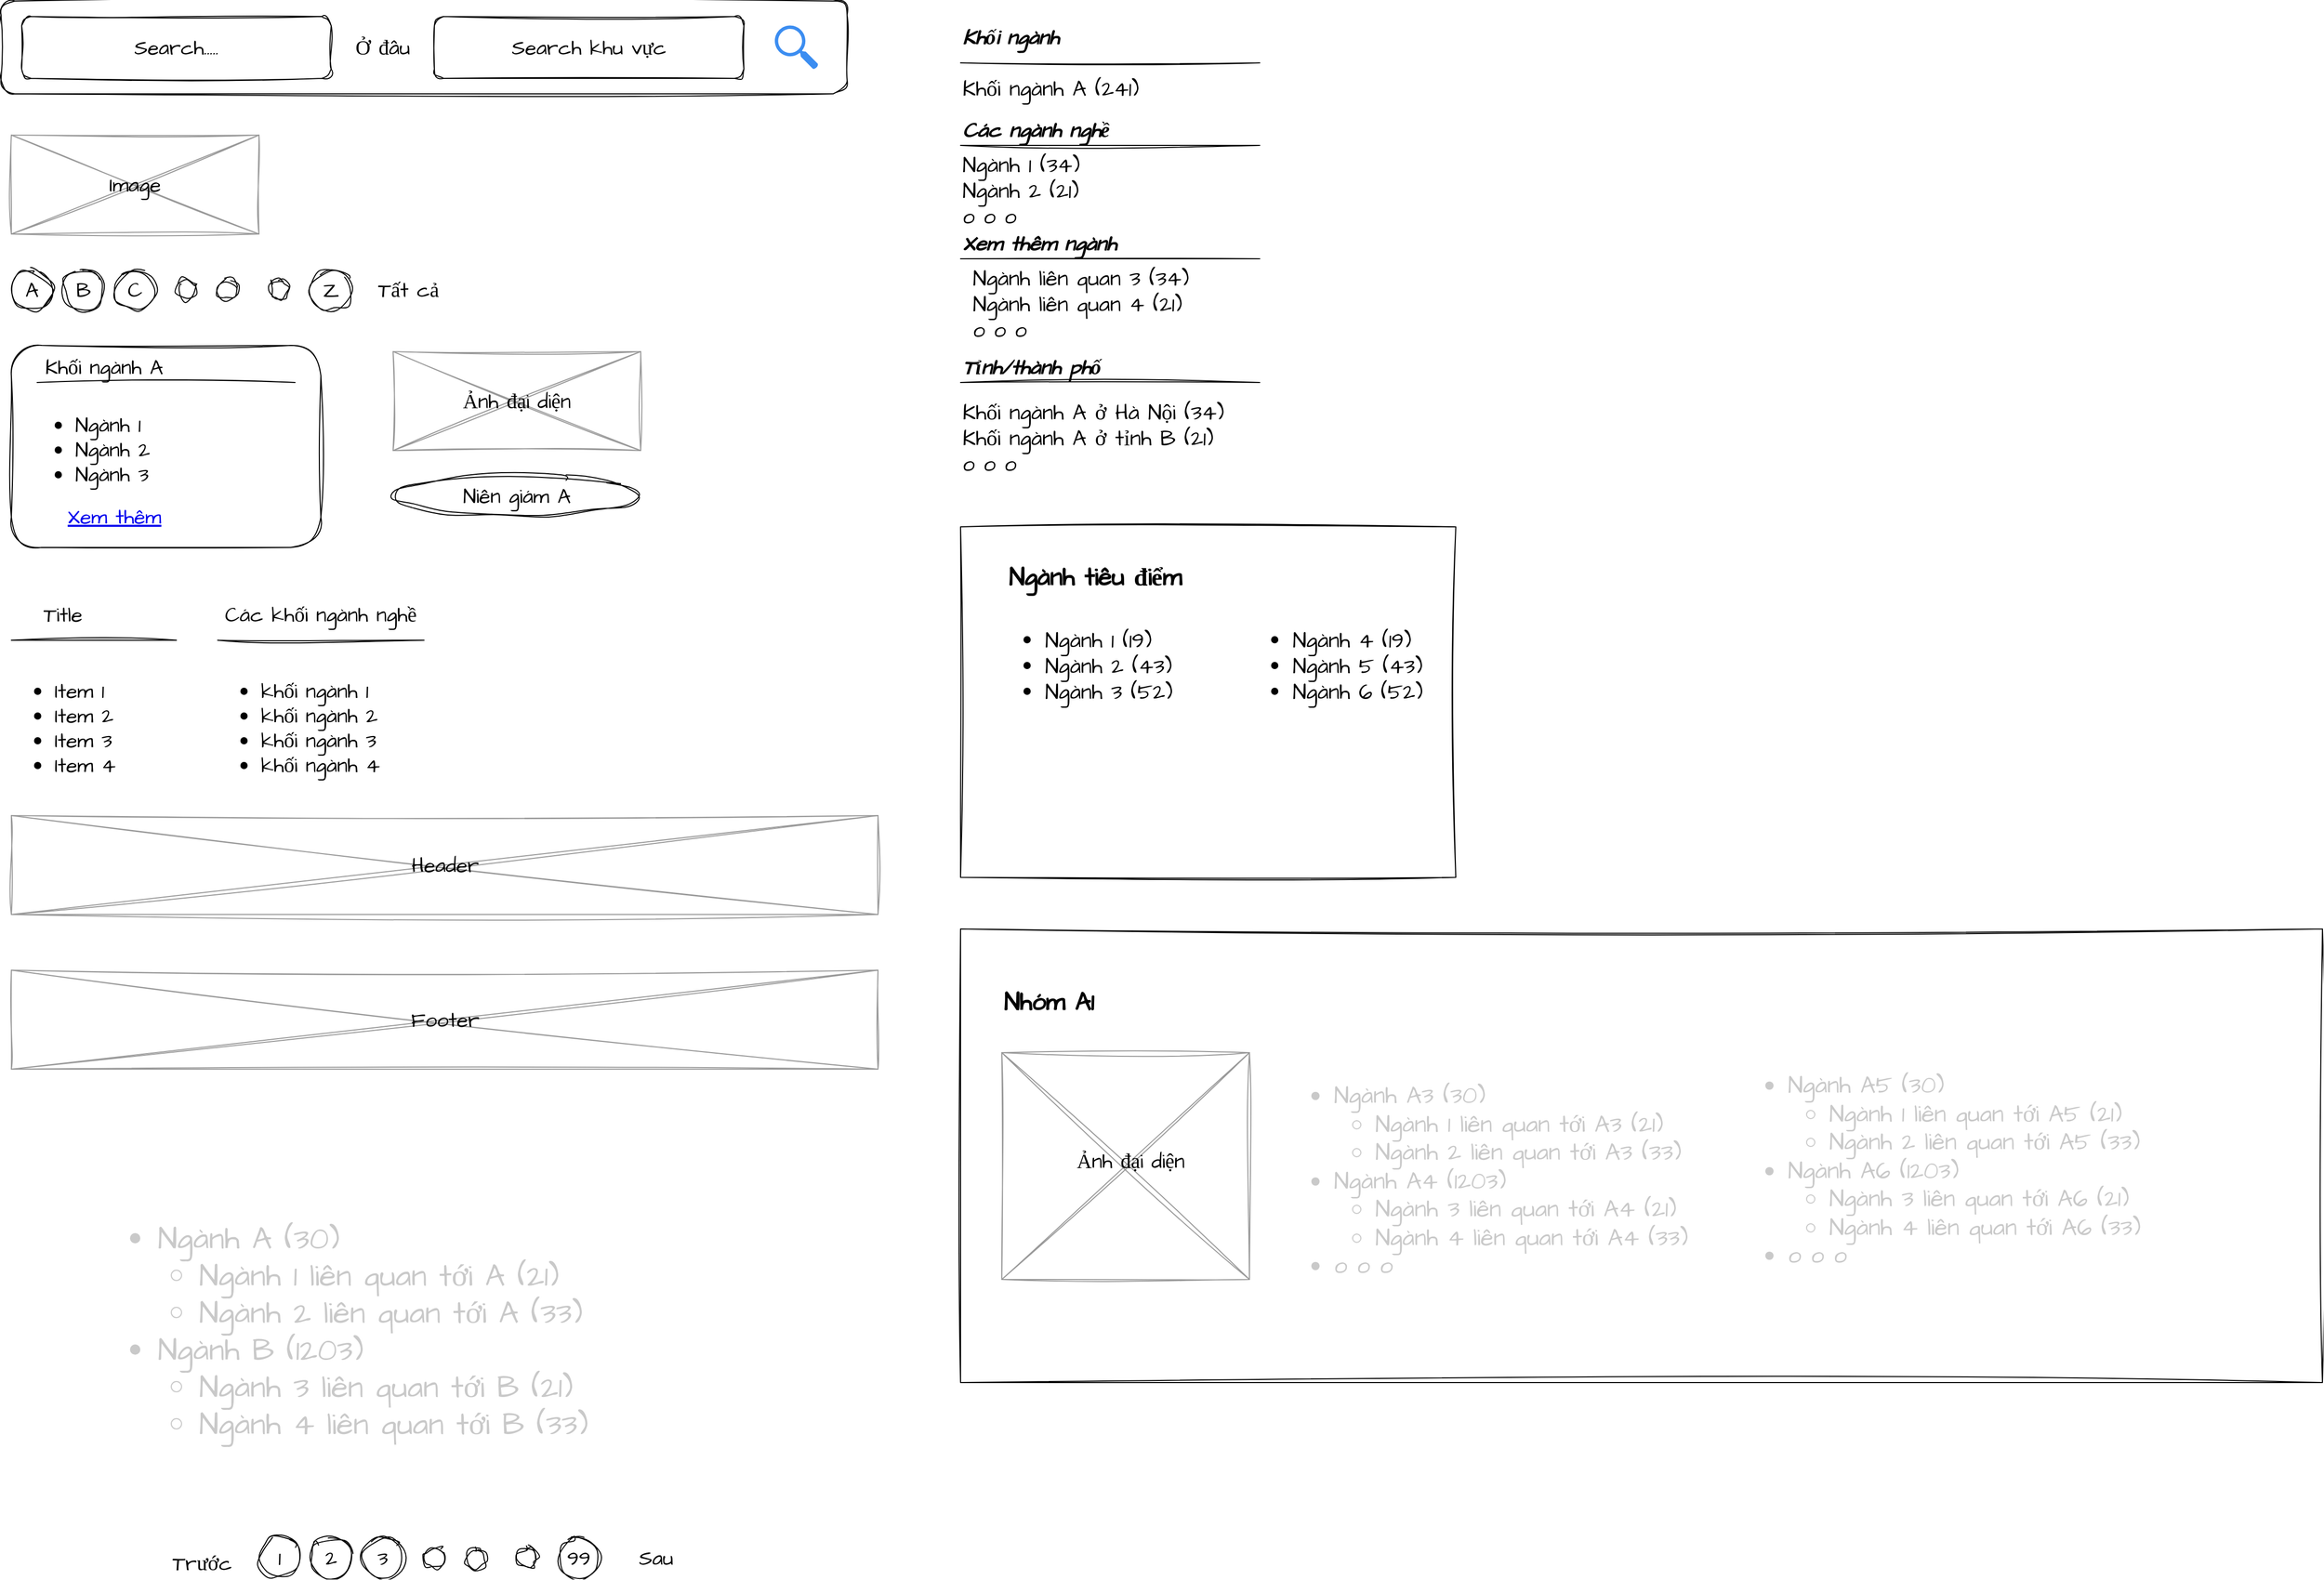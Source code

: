 <mxfile>
    <diagram id="axC5triYnuk_ygRYECBl" name="Component">
        <mxGraphModel dx="5900" dy="3280" grid="1" gridSize="10" guides="0" tooltips="1" connect="1" arrows="1" fold="1" page="1" pageScale="1" pageWidth="1600" pageHeight="900" math="0" shadow="0">
            <root>
                <mxCell id="0"/>
                <mxCell id="1" parent="0"/>
                <mxCell id="u_0tqq7yVstuYAS3RZ9H-7" value="" style="group" vertex="1" connectable="0" parent="1">
                    <mxGeometry x="30" y="20" width="820" height="90" as="geometry"/>
                </mxCell>
                <mxCell id="u_0tqq7yVstuYAS3RZ9H-1" value="" style="rounded=1;whiteSpace=wrap;html=1;sketch=1;hachureGap=4;jiggle=2;curveFitting=1;fontFamily=Architects Daughter;fontSource=https%3A%2F%2Ffonts.googleapis.com%2Fcss%3Ffamily%3DArchitects%2BDaughter;fontSize=20;" vertex="1" parent="u_0tqq7yVstuYAS3RZ9H-7">
                    <mxGeometry width="820" height="90" as="geometry"/>
                </mxCell>
                <mxCell id="u_0tqq7yVstuYAS3RZ9H-2" value="Search....." style="rounded=1;whiteSpace=wrap;html=1;sketch=1;hachureGap=4;jiggle=2;curveFitting=1;fontFamily=Architects Daughter;fontSource=https%3A%2F%2Ffonts.googleapis.com%2Fcss%3Ffamily%3DArchitects%2BDaughter;fontSize=20;" vertex="1" parent="u_0tqq7yVstuYAS3RZ9H-7">
                    <mxGeometry x="20" y="15" width="300" height="60" as="geometry"/>
                </mxCell>
                <mxCell id="u_0tqq7yVstuYAS3RZ9H-3" value="Ở đâu" style="text;html=1;strokeColor=none;fillColor=none;align=center;verticalAlign=middle;whiteSpace=wrap;rounded=0;sketch=1;hachureGap=4;jiggle=2;curveFitting=1;fontFamily=Architects Daughter;fontSource=https%3A%2F%2Ffonts.googleapis.com%2Fcss%3Ffamily%3DArchitects%2BDaughter;fontSize=20;" vertex="1" parent="u_0tqq7yVstuYAS3RZ9H-7">
                    <mxGeometry x="340" y="30" width="60" height="30" as="geometry"/>
                </mxCell>
                <mxCell id="u_0tqq7yVstuYAS3RZ9H-5" value="Search khu vực" style="rounded=1;whiteSpace=wrap;html=1;sketch=1;hachureGap=4;jiggle=2;curveFitting=1;fontFamily=Architects Daughter;fontSource=https%3A%2F%2Ffonts.googleapis.com%2Fcss%3Ffamily%3DArchitects%2BDaughter;fontSize=20;" vertex="1" parent="u_0tqq7yVstuYAS3RZ9H-7">
                    <mxGeometry x="420" y="15" width="300" height="60" as="geometry"/>
                </mxCell>
                <mxCell id="u_0tqq7yVstuYAS3RZ9H-6" value="" style="sketch=0;html=1;aspect=fixed;strokeColor=none;shadow=0;align=center;verticalAlign=top;fillColor=#3B8DF1;shape=mxgraph.gcp2.search;hachureGap=4;jiggle=2;curveFitting=1;fontFamily=Architects Daughter;fontSource=https%3A%2F%2Ffonts.googleapis.com%2Fcss%3Ffamily%3DArchitects%2BDaughter;fontSize=20;" vertex="1" parent="u_0tqq7yVstuYAS3RZ9H-7">
                    <mxGeometry x="750" y="23.75" width="42.08" height="42.5" as="geometry"/>
                </mxCell>
                <mxCell id="ZrH9pnGEFzG8MoaLTAYE-3" value="" style="group" vertex="1" connectable="0" parent="1">
                    <mxGeometry x="40" y="150" width="240" height="96" as="geometry"/>
                </mxCell>
                <mxCell id="ZrH9pnGEFzG8MoaLTAYE-1" value="" style="verticalLabelPosition=bottom;shadow=0;dashed=0;align=center;html=1;verticalAlign=top;strokeWidth=1;shape=mxgraph.mockup.graphics.simpleIcon;strokeColor=#999999;sketch=1;hachureGap=4;jiggle=2;curveFitting=1;fontFamily=Architects Daughter;fontSource=https%3A%2F%2Ffonts.googleapis.com%2Fcss%3Ffamily%3DArchitects%2BDaughter;fontSize=20;" vertex="1" parent="ZrH9pnGEFzG8MoaLTAYE-3">
                    <mxGeometry width="240" height="96" as="geometry"/>
                </mxCell>
                <mxCell id="ZrH9pnGEFzG8MoaLTAYE-2" value="Image" style="text;html=1;strokeColor=none;fillColor=none;align=center;verticalAlign=middle;whiteSpace=wrap;rounded=0;sketch=1;hachureGap=4;jiggle=2;curveFitting=1;fontFamily=Architects Daughter;fontSource=https%3A%2F%2Ffonts.googleapis.com%2Fcss%3Ffamily%3DArchitects%2BDaughter;fontSize=20;" vertex="1" parent="ZrH9pnGEFzG8MoaLTAYE-3">
                    <mxGeometry x="65" y="33" width="110" height="30" as="geometry"/>
                </mxCell>
                <mxCell id="IXASZPI2pUbs_n1lAMg7-5" value="" style="group" vertex="1" connectable="0" parent="1">
                    <mxGeometry x="40" y="280" width="430" height="40" as="geometry"/>
                </mxCell>
                <mxCell id="w3Blx5Z6s3btD30MpgH--1" value="A" style="ellipse;whiteSpace=wrap;html=1;sketch=1;hachureGap=4;jiggle=2;curveFitting=1;fontFamily=Architects Daughter;fontSource=https%3A%2F%2Ffonts.googleapis.com%2Fcss%3Ffamily%3DArchitects%2BDaughter;fontSize=20;" vertex="1" parent="IXASZPI2pUbs_n1lAMg7-5">
                    <mxGeometry width="40" height="40" as="geometry"/>
                </mxCell>
                <mxCell id="w3Blx5Z6s3btD30MpgH--2" value="B" style="ellipse;whiteSpace=wrap;html=1;sketch=1;hachureGap=4;jiggle=2;curveFitting=1;fontFamily=Architects Daughter;fontSource=https%3A%2F%2Ffonts.googleapis.com%2Fcss%3Ffamily%3DArchitects%2BDaughter;fontSize=20;" vertex="1" parent="IXASZPI2pUbs_n1lAMg7-5">
                    <mxGeometry x="50" width="40" height="40" as="geometry"/>
                </mxCell>
                <mxCell id="w3Blx5Z6s3btD30MpgH--3" value="C" style="ellipse;whiteSpace=wrap;html=1;sketch=1;hachureGap=4;jiggle=2;curveFitting=1;fontFamily=Architects Daughter;fontSource=https%3A%2F%2Ffonts.googleapis.com%2Fcss%3Ffamily%3DArchitects%2BDaughter;fontSize=20;" vertex="1" parent="IXASZPI2pUbs_n1lAMg7-5">
                    <mxGeometry x="100" width="40" height="40" as="geometry"/>
                </mxCell>
                <mxCell id="w3Blx5Z6s3btD30MpgH--4" value="" style="ellipse;whiteSpace=wrap;html=1;sketch=1;hachureGap=4;jiggle=2;curveFitting=1;fontFamily=Architects Daughter;fontSource=https%3A%2F%2Ffonts.googleapis.com%2Fcss%3Ffamily%3DArchitects%2BDaughter;fontSize=20;" vertex="1" parent="IXASZPI2pUbs_n1lAMg7-5">
                    <mxGeometry x="160" y="10" width="20" height="20" as="geometry"/>
                </mxCell>
                <mxCell id="IXASZPI2pUbs_n1lAMg7-1" value="" style="ellipse;whiteSpace=wrap;html=1;sketch=1;hachureGap=4;jiggle=2;curveFitting=1;fontFamily=Architects Daughter;fontSource=https%3A%2F%2Ffonts.googleapis.com%2Fcss%3Ffamily%3DArchitects%2BDaughter;fontSize=20;" vertex="1" parent="IXASZPI2pUbs_n1lAMg7-5">
                    <mxGeometry x="200" y="10" width="20" height="20" as="geometry"/>
                </mxCell>
                <mxCell id="IXASZPI2pUbs_n1lAMg7-2" value="" style="ellipse;whiteSpace=wrap;html=1;sketch=1;hachureGap=4;jiggle=2;curveFitting=1;fontFamily=Architects Daughter;fontSource=https%3A%2F%2Ffonts.googleapis.com%2Fcss%3Ffamily%3DArchitects%2BDaughter;fontSize=20;" vertex="1" parent="IXASZPI2pUbs_n1lAMg7-5">
                    <mxGeometry x="250" y="10" width="20" height="20" as="geometry"/>
                </mxCell>
                <mxCell id="IXASZPI2pUbs_n1lAMg7-3" value="Z" style="ellipse;whiteSpace=wrap;html=1;sketch=1;hachureGap=4;jiggle=2;curveFitting=1;fontFamily=Architects Daughter;fontSource=https%3A%2F%2Ffonts.googleapis.com%2Fcss%3Ffamily%3DArchitects%2BDaughter;fontSize=20;" vertex="1" parent="IXASZPI2pUbs_n1lAMg7-5">
                    <mxGeometry x="290" width="40" height="40" as="geometry"/>
                </mxCell>
                <mxCell id="IXASZPI2pUbs_n1lAMg7-4" value="Tất cả" style="text;html=1;strokeColor=none;fillColor=none;align=center;verticalAlign=middle;whiteSpace=wrap;rounded=0;sketch=1;hachureGap=4;jiggle=2;curveFitting=1;fontFamily=Architects Daughter;fontSource=https%3A%2F%2Ffonts.googleapis.com%2Fcss%3Ffamily%3DArchitects%2BDaughter;fontSize=20;" vertex="1" parent="IXASZPI2pUbs_n1lAMg7-5">
                    <mxGeometry x="340" y="5" width="90" height="30" as="geometry"/>
                </mxCell>
                <mxCell id="hCGjYZj7xdYVqwGix5T1-9" value="" style="group" vertex="1" connectable="0" parent="1">
                    <mxGeometry x="40" y="354" width="300" height="196" as="geometry"/>
                </mxCell>
                <mxCell id="hCGjYZj7xdYVqwGix5T1-2" value="" style="rounded=1;whiteSpace=wrap;html=1;sketch=1;hachureGap=4;jiggle=2;curveFitting=1;fontFamily=Architects Daughter;fontSource=https%3A%2F%2Ffonts.googleapis.com%2Fcss%3Ffamily%3DArchitects%2BDaughter;fontSize=20;" vertex="1" parent="hCGjYZj7xdYVqwGix5T1-9">
                    <mxGeometry width="300" height="196" as="geometry"/>
                </mxCell>
                <mxCell id="hCGjYZj7xdYVqwGix5T1-3" value="Khối ngành A" style="text;html=1;strokeColor=none;fillColor=none;align=center;verticalAlign=middle;whiteSpace=wrap;rounded=0;sketch=1;hachureGap=4;jiggle=2;curveFitting=1;fontFamily=Architects Daughter;fontSource=https%3A%2F%2Ffonts.googleapis.com%2Fcss%3Ffamily%3DArchitects%2BDaughter;fontSize=20;" vertex="1" parent="hCGjYZj7xdYVqwGix5T1-9">
                    <mxGeometry x="20" y="6" width="140" height="30" as="geometry"/>
                </mxCell>
                <mxCell id="hCGjYZj7xdYVqwGix5T1-5" value="" style="endArrow=none;html=1;sketch=1;hachureGap=4;jiggle=2;curveFitting=1;fontFamily=Architects Daughter;fontSource=https%3A%2F%2Ffonts.googleapis.com%2Fcss%3Ffamily%3DArchitects%2BDaughter;fontSize=16;strokeColor=default;" edge="1" parent="hCGjYZj7xdYVqwGix5T1-9">
                    <mxGeometry width="50" height="50" relative="1" as="geometry">
                        <mxPoint x="25" y="36" as="sourcePoint"/>
                        <mxPoint x="275" y="36" as="targetPoint"/>
                    </mxGeometry>
                </mxCell>
                <mxCell id="hCGjYZj7xdYVqwGix5T1-6" value="&lt;ul&gt;&lt;li&gt;Ngành 1&lt;/li&gt;&lt;li&gt;Ngành 2&lt;/li&gt;&lt;li&gt;Ngành 3&lt;/li&gt;&lt;/ul&gt;" style="text;strokeColor=none;fillColor=none;html=1;whiteSpace=wrap;verticalAlign=middle;overflow=hidden;sketch=1;hachureGap=4;jiggle=2;curveFitting=1;fontFamily=Architects Daughter;fontSource=https%3A%2F%2Ffonts.googleapis.com%2Fcss%3Ffamily%3DArchitects%2BDaughter;fontSize=20;" vertex="1" parent="hCGjYZj7xdYVqwGix5T1-9">
                    <mxGeometry x="20" y="36" width="145" height="130" as="geometry"/>
                </mxCell>
                <UserObject label="Xem thêm" link="https://www.draw.io" id="hCGjYZj7xdYVqwGix5T1-8">
                    <mxCell style="text;html=1;strokeColor=none;fillColor=none;whiteSpace=wrap;align=center;verticalAlign=middle;fontColor=#0000EE;fontStyle=4;sketch=1;hachureGap=4;jiggle=2;curveFitting=1;fontFamily=Architects Daughter;fontSource=https%3A%2F%2Ffonts.googleapis.com%2Fcss%3Ffamily%3DArchitects%2BDaughter;fontSize=20;" vertex="1" parent="hCGjYZj7xdYVqwGix5T1-9">
                        <mxGeometry x="40" y="146" width="120" height="40" as="geometry"/>
                    </mxCell>
                </UserObject>
                <mxCell id="G89YL7n130eS0L4HP1K7-12" value="" style="group" vertex="1" connectable="0" parent="1">
                    <mxGeometry x="40" y="600" width="160" height="210" as="geometry"/>
                </mxCell>
                <mxCell id="G89YL7n130eS0L4HP1K7-1" value="Title" style="text;html=1;strokeColor=none;fillColor=none;align=center;verticalAlign=middle;whiteSpace=wrap;rounded=0;sketch=1;hachureGap=4;jiggle=2;curveFitting=1;fontFamily=Architects Daughter;fontSource=https%3A%2F%2Ffonts.googleapis.com%2Fcss%3Ffamily%3DArchitects%2BDaughter;fontSize=20;" vertex="1" parent="G89YL7n130eS0L4HP1K7-12">
                    <mxGeometry width="100" height="30" as="geometry"/>
                </mxCell>
                <mxCell id="G89YL7n130eS0L4HP1K7-2" value="" style="endArrow=none;html=1;sketch=1;hachureGap=4;jiggle=2;curveFitting=1;strokeColor=default;fontFamily=Architects Daughter;fontSource=https%3A%2F%2Ffonts.googleapis.com%2Fcss%3Ffamily%3DArchitects%2BDaughter;fontSize=16;entryX=1;entryY=0;entryDx=0;entryDy=0;" edge="1" parent="G89YL7n130eS0L4HP1K7-12" target="G89YL7n130eS0L4HP1K7-11">
                    <mxGeometry width="50" height="50" relative="1" as="geometry">
                        <mxPoint y="40" as="sourcePoint"/>
                        <mxPoint x="280" y="40" as="targetPoint"/>
                    </mxGeometry>
                </mxCell>
                <mxCell id="G89YL7n130eS0L4HP1K7-11" value="&lt;ul&gt;&lt;li&gt;Item 1&lt;/li&gt;&lt;li&gt;Item 2&lt;/li&gt;&lt;li&gt;Item 3&lt;/li&gt;&lt;li&gt;Item 4&lt;/li&gt;&lt;/ul&gt;" style="text;strokeColor=none;fillColor=none;html=1;whiteSpace=wrap;verticalAlign=middle;overflow=hidden;sketch=1;hachureGap=4;jiggle=2;curveFitting=1;fontFamily=Architects Daughter;fontSource=https%3A%2F%2Ffonts.googleapis.com%2Fcss%3Ffamily%3DArchitects%2BDaughter;fontSize=20;" vertex="1" parent="G89YL7n130eS0L4HP1K7-12">
                    <mxGeometry y="40" width="160" height="170" as="geometry"/>
                </mxCell>
                <mxCell id="EQBzh4Et1O22BudpXExs-1" value="" style="group" vertex="1" connectable="0" parent="1">
                    <mxGeometry x="240" y="600" width="200" height="210" as="geometry"/>
                </mxCell>
                <mxCell id="G89YL7n130eS0L4HP1K7-14" value="Các khối ngành nghề" style="text;html=1;strokeColor=none;fillColor=none;align=center;verticalAlign=middle;whiteSpace=wrap;rounded=0;sketch=1;hachureGap=4;jiggle=2;curveFitting=1;fontFamily=Architects Daughter;fontSource=https%3A%2F%2Ffonts.googleapis.com%2Fcss%3Ffamily%3DArchitects%2BDaughter;fontSize=20;" vertex="1" parent="EQBzh4Et1O22BudpXExs-1">
                    <mxGeometry width="200" height="30" as="geometry"/>
                </mxCell>
                <mxCell id="G89YL7n130eS0L4HP1K7-15" value="" style="endArrow=none;html=1;sketch=1;hachureGap=4;jiggle=2;curveFitting=1;strokeColor=default;fontFamily=Architects Daughter;fontSource=https%3A%2F%2Ffonts.googleapis.com%2Fcss%3Ffamily%3DArchitects%2BDaughter;fontSize=16;" edge="1" parent="EQBzh4Et1O22BudpXExs-1">
                    <mxGeometry width="50" height="50" relative="1" as="geometry">
                        <mxPoint y="40" as="sourcePoint"/>
                        <mxPoint x="200" y="40" as="targetPoint"/>
                    </mxGeometry>
                </mxCell>
                <mxCell id="G89YL7n130eS0L4HP1K7-16" value="&lt;ul&gt;&lt;li&gt;khối ngành 1&lt;/li&gt;&lt;li&gt;khối ngành 2&lt;/li&gt;&lt;li&gt;khối ngành 3&lt;/li&gt;&lt;li&gt;khối ngành 4&lt;/li&gt;&lt;/ul&gt;" style="text;strokeColor=none;fillColor=none;html=1;whiteSpace=wrap;verticalAlign=middle;overflow=hidden;sketch=1;hachureGap=4;jiggle=2;curveFitting=1;fontFamily=Architects Daughter;fontSource=https%3A%2F%2Ffonts.googleapis.com%2Fcss%3Ffamily%3DArchitects%2BDaughter;fontSize=20;" vertex="1" parent="EQBzh4Et1O22BudpXExs-1">
                    <mxGeometry y="40" width="160" height="170" as="geometry"/>
                </mxCell>
                <mxCell id="pBqjo9yQ80hmZWiuA2jB-1" value="" style="group" vertex="1" connectable="0" parent="1">
                    <mxGeometry x="40" y="810" width="840" height="96" as="geometry"/>
                </mxCell>
                <mxCell id="pBqjo9yQ80hmZWiuA2jB-2" value="" style="verticalLabelPosition=bottom;shadow=0;dashed=0;align=center;html=1;verticalAlign=top;strokeWidth=1;shape=mxgraph.mockup.graphics.simpleIcon;strokeColor=#999999;sketch=1;hachureGap=4;jiggle=2;curveFitting=1;fontFamily=Architects Daughter;fontSource=https%3A%2F%2Ffonts.googleapis.com%2Fcss%3Ffamily%3DArchitects%2BDaughter;fontSize=20;" vertex="1" parent="pBqjo9yQ80hmZWiuA2jB-1">
                    <mxGeometry width="840" height="96" as="geometry"/>
                </mxCell>
                <mxCell id="pBqjo9yQ80hmZWiuA2jB-3" value="Header" style="text;html=1;strokeColor=none;fillColor=none;align=center;verticalAlign=middle;whiteSpace=wrap;rounded=0;sketch=1;hachureGap=4;jiggle=2;curveFitting=1;fontFamily=Architects Daughter;fontSource=https%3A%2F%2Ffonts.googleapis.com%2Fcss%3Ffamily%3DArchitects%2BDaughter;fontSize=20;" vertex="1" parent="pBqjo9yQ80hmZWiuA2jB-1">
                    <mxGeometry x="227.5" y="33" width="385" height="30" as="geometry"/>
                </mxCell>
                <mxCell id="pBqjo9yQ80hmZWiuA2jB-4" value="" style="group" vertex="1" connectable="0" parent="1">
                    <mxGeometry x="40" y="960" width="840" height="96" as="geometry"/>
                </mxCell>
                <mxCell id="pBqjo9yQ80hmZWiuA2jB-5" value="" style="verticalLabelPosition=bottom;shadow=0;dashed=0;align=center;html=1;verticalAlign=top;strokeWidth=1;shape=mxgraph.mockup.graphics.simpleIcon;strokeColor=#999999;sketch=1;hachureGap=4;jiggle=2;curveFitting=1;fontFamily=Architects Daughter;fontSource=https%3A%2F%2Ffonts.googleapis.com%2Fcss%3Ffamily%3DArchitects%2BDaughter;fontSize=20;" vertex="1" parent="pBqjo9yQ80hmZWiuA2jB-4">
                    <mxGeometry width="840" height="96" as="geometry"/>
                </mxCell>
                <mxCell id="pBqjo9yQ80hmZWiuA2jB-6" value="Footer" style="text;html=1;strokeColor=none;fillColor=none;align=center;verticalAlign=middle;whiteSpace=wrap;rounded=0;sketch=1;hachureGap=4;jiggle=2;curveFitting=1;fontFamily=Architects Daughter;fontSource=https%3A%2F%2Ffonts.googleapis.com%2Fcss%3Ffamily%3DArchitects%2BDaughter;fontSize=20;" vertex="1" parent="pBqjo9yQ80hmZWiuA2jB-4">
                    <mxGeometry x="227.5" y="33" width="385" height="30" as="geometry"/>
                </mxCell>
                <mxCell id="uFAgkFWPNAmRvEtqt-X4-2" value="&lt;ul&gt;&lt;li&gt;Ngành A (30)&lt;/li&gt;&lt;ul&gt;&lt;li&gt;Ngành 1 liên quan tới A (21)&lt;/li&gt;&lt;li&gt;Ngành 2 liên quan tới A (33)&amp;nbsp;&lt;/li&gt;&lt;/ul&gt;&lt;li&gt;Ngành B (1203)&lt;/li&gt;&lt;ul&gt;&lt;li&gt;Ngành 3 liên quan tới B (21)&lt;/li&gt;&lt;li&gt;Ngành 4 liên quan tới B (33)&lt;/li&gt;&lt;/ul&gt;&lt;/ul&gt;" style="text;strokeColor=none;fillColor=none;html=1;whiteSpace=wrap;verticalAlign=middle;overflow=hidden;sketch=1;hachureGap=4;jiggle=2;curveFitting=1;fontFamily=Architects Daughter;fontSource=https%3A%2F%2Ffonts.googleapis.com%2Fcss%3Ffamily%3DArchitects%2BDaughter;fontSize=30;fontColor=#C9C9C9;" vertex="1" parent="1">
                    <mxGeometry x="140" y="1150" width="530" height="320" as="geometry"/>
                </mxCell>
                <mxCell id="AucdmG-J2v2j8voNG-CG-12" value="" style="group" vertex="1" connectable="0" parent="1">
                    <mxGeometry x="180" y="1510" width="530" height="40" as="geometry"/>
                </mxCell>
                <mxCell id="AucdmG-J2v2j8voNG-CG-2" value="1" style="ellipse;whiteSpace=wrap;html=1;sketch=1;hachureGap=4;jiggle=2;curveFitting=1;fontFamily=Architects Daughter;fontSource=https%3A%2F%2Ffonts.googleapis.com%2Fcss%3Ffamily%3DArchitects%2BDaughter;fontSize=20;" vertex="1" parent="AucdmG-J2v2j8voNG-CG-12">
                    <mxGeometry x="100" width="40" height="40" as="geometry"/>
                </mxCell>
                <mxCell id="AucdmG-J2v2j8voNG-CG-3" value="2" style="ellipse;whiteSpace=wrap;html=1;sketch=1;hachureGap=4;jiggle=2;curveFitting=1;fontFamily=Architects Daughter;fontSource=https%3A%2F%2Ffonts.googleapis.com%2Fcss%3Ffamily%3DArchitects%2BDaughter;fontSize=20;" vertex="1" parent="AucdmG-J2v2j8voNG-CG-12">
                    <mxGeometry x="150" width="40" height="40" as="geometry"/>
                </mxCell>
                <mxCell id="AucdmG-J2v2j8voNG-CG-4" value="3" style="ellipse;whiteSpace=wrap;html=1;sketch=1;hachureGap=4;jiggle=2;curveFitting=1;fontFamily=Architects Daughter;fontSource=https%3A%2F%2Ffonts.googleapis.com%2Fcss%3Ffamily%3DArchitects%2BDaughter;fontSize=20;" vertex="1" parent="AucdmG-J2v2j8voNG-CG-12">
                    <mxGeometry x="200" width="40" height="40" as="geometry"/>
                </mxCell>
                <mxCell id="AucdmG-J2v2j8voNG-CG-5" value="" style="ellipse;whiteSpace=wrap;html=1;sketch=1;hachureGap=4;jiggle=2;curveFitting=1;fontFamily=Architects Daughter;fontSource=https%3A%2F%2Ffonts.googleapis.com%2Fcss%3Ffamily%3DArchitects%2BDaughter;fontSize=20;" vertex="1" parent="AucdmG-J2v2j8voNG-CG-12">
                    <mxGeometry x="260" y="10" width="20" height="20" as="geometry"/>
                </mxCell>
                <mxCell id="AucdmG-J2v2j8voNG-CG-6" value="" style="ellipse;whiteSpace=wrap;html=1;sketch=1;hachureGap=4;jiggle=2;curveFitting=1;fontFamily=Architects Daughter;fontSource=https%3A%2F%2Ffonts.googleapis.com%2Fcss%3Ffamily%3DArchitects%2BDaughter;fontSize=20;" vertex="1" parent="AucdmG-J2v2j8voNG-CG-12">
                    <mxGeometry x="300" y="10" width="20" height="20" as="geometry"/>
                </mxCell>
                <mxCell id="AucdmG-J2v2j8voNG-CG-7" value="" style="ellipse;whiteSpace=wrap;html=1;sketch=1;hachureGap=4;jiggle=2;curveFitting=1;fontFamily=Architects Daughter;fontSource=https%3A%2F%2Ffonts.googleapis.com%2Fcss%3Ffamily%3DArchitects%2BDaughter;fontSize=20;" vertex="1" parent="AucdmG-J2v2j8voNG-CG-12">
                    <mxGeometry x="350" y="10" width="20" height="20" as="geometry"/>
                </mxCell>
                <mxCell id="AucdmG-J2v2j8voNG-CG-8" value="99" style="ellipse;whiteSpace=wrap;html=1;sketch=1;hachureGap=4;jiggle=2;curveFitting=1;fontFamily=Architects Daughter;fontSource=https%3A%2F%2Ffonts.googleapis.com%2Fcss%3Ffamily%3DArchitects%2BDaughter;fontSize=20;" vertex="1" parent="AucdmG-J2v2j8voNG-CG-12">
                    <mxGeometry x="390" width="40" height="40" as="geometry"/>
                </mxCell>
                <mxCell id="AucdmG-J2v2j8voNG-CG-9" value="Sau" style="text;html=1;strokeColor=none;fillColor=none;align=center;verticalAlign=middle;whiteSpace=wrap;rounded=0;sketch=1;hachureGap=4;jiggle=2;curveFitting=1;fontFamily=Architects Daughter;fontSource=https%3A%2F%2Ffonts.googleapis.com%2Fcss%3Ffamily%3DArchitects%2BDaughter;fontSize=20;" vertex="1" parent="AucdmG-J2v2j8voNG-CG-12">
                    <mxGeometry x="440" y="5" width="90" height="30" as="geometry"/>
                </mxCell>
                <mxCell id="AucdmG-J2v2j8voNG-CG-11" value="Trước" style="text;html=1;strokeColor=none;fillColor=none;align=center;verticalAlign=middle;whiteSpace=wrap;rounded=0;sketch=1;hachureGap=4;jiggle=2;curveFitting=1;fontFamily=Architects Daughter;fontSource=https%3A%2F%2Ffonts.googleapis.com%2Fcss%3Ffamily%3DArchitects%2BDaughter;fontSize=20;" vertex="1" parent="AucdmG-J2v2j8voNG-CG-12">
                    <mxGeometry y="10" width="90" height="30" as="geometry"/>
                </mxCell>
                <mxCell id="ipwWa38ZnlefvJzrnMNI-22" value="" style="group" vertex="1" connectable="0" parent="1">
                    <mxGeometry x="960" y="40" width="290" height="440" as="geometry"/>
                </mxCell>
                <mxCell id="ipwWa38ZnlefvJzrnMNI-1" value="&lt;b&gt;&lt;i&gt;Khối ngành&lt;/i&gt;&lt;/b&gt;" style="text;html=1;strokeColor=none;fillColor=none;align=left;verticalAlign=middle;whiteSpace=wrap;rounded=0;sketch=1;hachureGap=4;jiggle=2;curveFitting=1;fontFamily=Architects Daughter;fontSource=https%3A%2F%2Ffonts.googleapis.com%2Fcss%3Ffamily%3DArchitects%2BDaughter;fontSize=20;" vertex="1" parent="ipwWa38ZnlefvJzrnMNI-22">
                    <mxGeometry width="200" height="30" as="geometry"/>
                </mxCell>
                <mxCell id="ipwWa38ZnlefvJzrnMNI-3" value="Khối ngành A (241)" style="text;html=1;strokeColor=none;fillColor=none;align=left;verticalAlign=middle;whiteSpace=wrap;rounded=0;labelBackgroundColor=none;sketch=1;hachureGap=4;jiggle=2;curveFitting=1;fontFamily=Architects Daughter;fontSource=https%3A%2F%2Ffonts.googleapis.com%2Fcss%3Ffamily%3DArchitects%2BDaughter;fontSize=21;fontColor=default;" vertex="1" parent="ipwWa38ZnlefvJzrnMNI-22">
                    <mxGeometry y="50" width="200" height="30" as="geometry"/>
                </mxCell>
                <mxCell id="ipwWa38ZnlefvJzrnMNI-5" value="&lt;b&gt;&lt;i&gt;Các ngành nghề&lt;/i&gt;&lt;/b&gt;" style="text;html=1;strokeColor=none;fillColor=none;align=left;verticalAlign=middle;whiteSpace=wrap;rounded=0;sketch=1;hachureGap=4;jiggle=2;curveFitting=1;fontFamily=Architects Daughter;fontSource=https%3A%2F%2Ffonts.googleapis.com%2Fcss%3Ffamily%3DArchitects%2BDaughter;fontSize=20;" vertex="1" parent="ipwWa38ZnlefvJzrnMNI-22">
                    <mxGeometry y="90" width="200" height="30" as="geometry"/>
                </mxCell>
                <mxCell id="ipwWa38ZnlefvJzrnMNI-6" value="&lt;span style=&quot;background-color: initial;&quot;&gt;Ngành 1 (34)&lt;/span&gt;&lt;br&gt;Ngành 2 (21)&lt;br&gt;o o o" style="text;strokeColor=none;fillColor=none;html=1;whiteSpace=wrap;verticalAlign=top;overflow=hidden;labelBackgroundColor=none;sketch=1;hachureGap=4;jiggle=2;curveFitting=1;fontFamily=Architects Daughter;fontSource=https%3A%2F%2Ffonts.googleapis.com%2Fcss%3Ffamily%3DArchitects%2BDaughter;fontSize=21;fontColor=default;horizontal=1;" vertex="1" parent="ipwWa38ZnlefvJzrnMNI-22">
                    <mxGeometry y="120" width="190" height="90" as="geometry"/>
                </mxCell>
                <mxCell id="ipwWa38ZnlefvJzrnMNI-8" value="&lt;b&gt;&lt;i&gt;Xem thêm ngành&lt;/i&gt;&lt;/b&gt;" style="text;html=1;strokeColor=none;fillColor=none;align=left;verticalAlign=middle;whiteSpace=wrap;rounded=0;sketch=1;hachureGap=4;jiggle=2;curveFitting=1;fontFamily=Architects Daughter;fontSource=https%3A%2F%2Ffonts.googleapis.com%2Fcss%3Ffamily%3DArchitects%2BDaughter;fontSize=20;" vertex="1" parent="ipwWa38ZnlefvJzrnMNI-22">
                    <mxGeometry y="200" width="200" height="30" as="geometry"/>
                </mxCell>
                <mxCell id="ipwWa38ZnlefvJzrnMNI-9" value="&lt;span style=&quot;background-color: initial;&quot;&gt;Ngành liên quan 3 (34)&lt;/span&gt;&lt;br&gt;&lt;span style=&quot;background-color: initial;&quot;&gt;Ngành liên quan 4 (21)&lt;br&gt;o o o&lt;br&gt;&lt;/span&gt;" style="text;strokeColor=none;fillColor=none;html=1;whiteSpace=wrap;verticalAlign=top;overflow=hidden;labelBackgroundColor=none;sketch=1;hachureGap=4;jiggle=2;curveFitting=1;fontFamily=Architects Daughter;fontSource=https%3A%2F%2Ffonts.googleapis.com%2Fcss%3Ffamily%3DArchitects%2BDaughter;fontSize=21;fontColor=default;horizontal=1;" vertex="1" parent="ipwWa38ZnlefvJzrnMNI-22">
                    <mxGeometry x="10" y="230" width="220" height="80" as="geometry"/>
                </mxCell>
                <mxCell id="ipwWa38ZnlefvJzrnMNI-16" value="" style="endArrow=none;html=1;sketch=1;hachureGap=4;jiggle=2;curveFitting=1;strokeColor=default;fontFamily=Architects Daughter;fontSource=https%3A%2F%2Ffonts.googleapis.com%2Fcss%3Ffamily%3DArchitects%2BDaughter;fontSize=16;" edge="1" parent="ipwWa38ZnlefvJzrnMNI-22">
                    <mxGeometry width="50" height="50" relative="1" as="geometry">
                        <mxPoint y="350.0" as="sourcePoint"/>
                        <mxPoint x="290" y="350" as="targetPoint"/>
                    </mxGeometry>
                </mxCell>
                <mxCell id="ipwWa38ZnlefvJzrnMNI-17" value="&lt;b&gt;&lt;i&gt;Tỉnh/thành phố&lt;/i&gt;&lt;/b&gt;" style="text;html=1;strokeColor=none;fillColor=none;align=left;verticalAlign=middle;whiteSpace=wrap;rounded=0;sketch=1;hachureGap=4;jiggle=2;curveFitting=1;fontFamily=Architects Daughter;fontSource=https%3A%2F%2Ffonts.googleapis.com%2Fcss%3Ffamily%3DArchitects%2BDaughter;fontSize=20;" vertex="1" parent="ipwWa38ZnlefvJzrnMNI-22">
                    <mxGeometry y="320" width="200" height="30" as="geometry"/>
                </mxCell>
                <mxCell id="ipwWa38ZnlefvJzrnMNI-18" value="&lt;span style=&quot;background-color: initial;&quot;&gt;Khối ngành A ở Hà Nội (34)&lt;/span&gt;&lt;br&gt;&lt;span style=&quot;background-color: initial;&quot;&gt;Khối ngành A ở tỉnh B (21)&lt;br&gt;o o o&lt;br&gt;&lt;/span&gt;" style="text;strokeColor=none;fillColor=none;html=1;whiteSpace=wrap;verticalAlign=top;overflow=hidden;labelBackgroundColor=none;sketch=1;hachureGap=4;jiggle=2;curveFitting=1;fontFamily=Architects Daughter;fontSource=https%3A%2F%2Ffonts.googleapis.com%2Fcss%3Ffamily%3DArchitects%2BDaughter;fontSize=21;fontColor=default;horizontal=1;" vertex="1" parent="ipwWa38ZnlefvJzrnMNI-22">
                    <mxGeometry y="360" width="270" height="80" as="geometry"/>
                </mxCell>
                <mxCell id="ipwWa38ZnlefvJzrnMNI-19" value="" style="endArrow=none;html=1;sketch=1;hachureGap=4;jiggle=2;curveFitting=1;strokeColor=default;fontFamily=Architects Daughter;fontSource=https%3A%2F%2Ffonts.googleapis.com%2Fcss%3Ffamily%3DArchitects%2BDaughter;fontSize=16;" edge="1" parent="ipwWa38ZnlefvJzrnMNI-22">
                    <mxGeometry width="50" height="50" relative="1" as="geometry">
                        <mxPoint y="230" as="sourcePoint"/>
                        <mxPoint x="290" y="230" as="targetPoint"/>
                    </mxGeometry>
                </mxCell>
                <mxCell id="ipwWa38ZnlefvJzrnMNI-20" value="" style="endArrow=none;html=1;sketch=1;hachureGap=4;jiggle=2;curveFitting=1;strokeColor=default;fontFamily=Architects Daughter;fontSource=https%3A%2F%2Ffonts.googleapis.com%2Fcss%3Ffamily%3DArchitects%2BDaughter;fontSize=16;" edge="1" parent="ipwWa38ZnlefvJzrnMNI-22">
                    <mxGeometry width="50" height="50" relative="1" as="geometry">
                        <mxPoint y="120" as="sourcePoint"/>
                        <mxPoint x="290" y="120" as="targetPoint"/>
                    </mxGeometry>
                </mxCell>
                <mxCell id="ipwWa38ZnlefvJzrnMNI-21" value="" style="endArrow=none;html=1;sketch=1;hachureGap=4;jiggle=2;curveFitting=1;strokeColor=default;fontFamily=Architects Daughter;fontSource=https%3A%2F%2Ffonts.googleapis.com%2Fcss%3Ffamily%3DArchitects%2BDaughter;fontSize=16;" edge="1" parent="ipwWa38ZnlefvJzrnMNI-22">
                    <mxGeometry width="50" height="50" relative="1" as="geometry">
                        <mxPoint y="40" as="sourcePoint"/>
                        <mxPoint x="290" y="40" as="targetPoint"/>
                    </mxGeometry>
                </mxCell>
                <mxCell id="TRFvcZL57-0z3jOL2BH5-6" value="" style="group" vertex="1" connectable="0" parent="1">
                    <mxGeometry x="960" y="530" width="510" height="340" as="geometry"/>
                </mxCell>
                <mxCell id="TRFvcZL57-0z3jOL2BH5-2" value="" style="rounded=0;whiteSpace=wrap;html=1;labelBackgroundColor=none;sketch=1;hachureGap=4;jiggle=2;curveFitting=1;fontFamily=Architects Daughter;fontSource=https%3A%2F%2Ffonts.googleapis.com%2Fcss%3Ffamily%3DArchitects%2BDaughter;fontSize=21;fontColor=default;fillColor=none;" vertex="1" parent="TRFvcZL57-0z3jOL2BH5-6">
                    <mxGeometry width="480" height="340" as="geometry"/>
                </mxCell>
                <mxCell id="TRFvcZL57-0z3jOL2BH5-3" value="Ngành tiêu điểm" style="text;strokeColor=none;fillColor=none;html=1;fontSize=24;fontStyle=1;verticalAlign=middle;align=center;labelBackgroundColor=none;sketch=1;hachureGap=4;jiggle=2;curveFitting=1;fontFamily=Architects Daughter;fontSource=https%3A%2F%2Ffonts.googleapis.com%2Fcss%3Ffamily%3DArchitects%2BDaughter;fontColor=default;" vertex="1" parent="TRFvcZL57-0z3jOL2BH5-6">
                    <mxGeometry x="80" y="30" width="100" height="40" as="geometry"/>
                </mxCell>
                <mxCell id="TRFvcZL57-0z3jOL2BH5-4" value="&lt;ul&gt;&lt;li&gt;Ngành 1 (19)&lt;/li&gt;&lt;li&gt;Ngành 2 (43)&lt;/li&gt;&lt;li&gt;Ngành 3 (52)&lt;/li&gt;&lt;/ul&gt;" style="text;strokeColor=none;fillColor=none;html=1;whiteSpace=wrap;verticalAlign=top;overflow=hidden;labelBackgroundColor=none;sketch=1;hachureGap=4;jiggle=2;curveFitting=1;fontFamily=Architects Daughter;fontSource=https%3A%2F%2Ffonts.googleapis.com%2Fcss%3Ffamily%3DArchitects%2BDaughter;fontSize=21;fontColor=default;" vertex="1" parent="TRFvcZL57-0z3jOL2BH5-6">
                    <mxGeometry x="40" y="70" width="230" height="140" as="geometry"/>
                </mxCell>
                <mxCell id="TRFvcZL57-0z3jOL2BH5-5" value="&lt;ul&gt;&lt;li&gt;Ngành 4 (19)&lt;/li&gt;&lt;li&gt;Ngành 5 (43)&lt;/li&gt;&lt;li&gt;Ngành 6 (52)&lt;/li&gt;&lt;/ul&gt;" style="text;strokeColor=none;fillColor=none;html=1;whiteSpace=wrap;verticalAlign=top;overflow=hidden;labelBackgroundColor=none;sketch=1;hachureGap=4;jiggle=2;curveFitting=1;fontFamily=Architects Daughter;fontSource=https%3A%2F%2Ffonts.googleapis.com%2Fcss%3Ffamily%3DArchitects%2BDaughter;fontSize=21;fontColor=default;" vertex="1" parent="TRFvcZL57-0z3jOL2BH5-6">
                    <mxGeometry x="280" y="70" width="230" height="140" as="geometry"/>
                </mxCell>
                <mxCell id="JfXjwA0tL5dmOU1cTIUP-3" value="" style="group" vertex="1" connectable="0" parent="1">
                    <mxGeometry x="410" y="360" width="240" height="96" as="geometry"/>
                </mxCell>
                <mxCell id="tcHhuSBlvqbHKgXmT_nv-8" value="" style="group" vertex="1" connectable="0" parent="JfXjwA0tL5dmOU1cTIUP-3">
                    <mxGeometry width="240" height="96" as="geometry"/>
                </mxCell>
                <mxCell id="JfXjwA0tL5dmOU1cTIUP-4" value="" style="verticalLabelPosition=bottom;shadow=0;dashed=0;align=center;html=1;verticalAlign=top;strokeWidth=1;shape=mxgraph.mockup.graphics.simpleIcon;strokeColor=#999999;sketch=1;hachureGap=4;jiggle=2;curveFitting=1;fontFamily=Architects Daughter;fontSource=https%3A%2F%2Ffonts.googleapis.com%2Fcss%3Ffamily%3DArchitects%2BDaughter;fontSize=20;" vertex="1" parent="tcHhuSBlvqbHKgXmT_nv-8">
                    <mxGeometry width="240" height="96" as="geometry"/>
                </mxCell>
                <mxCell id="JfXjwA0tL5dmOU1cTIUP-5" value="Ảnh đại diện" style="text;html=1;strokeColor=none;fillColor=none;align=center;verticalAlign=middle;whiteSpace=wrap;rounded=0;sketch=1;hachureGap=4;jiggle=2;curveFitting=1;fontFamily=Architects Daughter;fontSource=https%3A%2F%2Ffonts.googleapis.com%2Fcss%3Ffamily%3DArchitects%2BDaughter;fontSize=20;" vertex="1" parent="tcHhuSBlvqbHKgXmT_nv-8">
                    <mxGeometry x="65" y="33" width="110" height="30" as="geometry"/>
                </mxCell>
                <mxCell id="JfXjwA0tL5dmOU1cTIUP-6" value="Niên giám A" style="ellipse;whiteSpace=wrap;html=1;sketch=1;hachureGap=4;jiggle=2;curveFitting=1;fontFamily=Architects Daughter;fontSource=https%3A%2F%2Ffonts.googleapis.com%2Fcss%3Ffamily%3DArchitects%2BDaughter;fontSize=20;" vertex="1" parent="1">
                    <mxGeometry x="410" y="480" width="240" height="40" as="geometry"/>
                </mxCell>
                <mxCell id="tcHhuSBlvqbHKgXmT_nv-15" value="" style="group" vertex="1" connectable="0" parent="1">
                    <mxGeometry x="960" y="920" width="1320" height="440" as="geometry"/>
                </mxCell>
                <mxCell id="tcHhuSBlvqbHKgXmT_nv-2" value="" style="rounded=0;whiteSpace=wrap;html=1;labelBackgroundColor=none;sketch=1;hachureGap=4;jiggle=2;curveFitting=1;fontFamily=Architects Daughter;fontSource=https%3A%2F%2Ffonts.googleapis.com%2Fcss%3Ffamily%3DArchitects%2BDaughter;fontSize=21;fontColor=default;fillColor=none;" vertex="1" parent="tcHhuSBlvqbHKgXmT_nv-15">
                    <mxGeometry width="1320" height="440" as="geometry"/>
                </mxCell>
                <mxCell id="tcHhuSBlvqbHKgXmT_nv-3" value="Nhóm A1" style="text;strokeColor=none;fillColor=none;html=1;fontSize=24;fontStyle=1;verticalAlign=middle;align=left;labelBackgroundColor=none;sketch=1;hachureGap=4;jiggle=2;curveFitting=1;fontFamily=Architects Daughter;fontSource=https%3A%2F%2Ffonts.googleapis.com%2Fcss%3Ffamily%3DArchitects%2BDaughter;fontColor=default;" vertex="1" parent="tcHhuSBlvqbHKgXmT_nv-15">
                    <mxGeometry x="39.996" y="39.997" width="162.745" height="63.529" as="geometry"/>
                </mxCell>
                <mxCell id="tcHhuSBlvqbHKgXmT_nv-9" value="" style="group" vertex="1" connectable="0" parent="tcHhuSBlvqbHKgXmT_nv-15">
                    <mxGeometry x="40" y="110" width="240" height="230" as="geometry"/>
                </mxCell>
                <mxCell id="tcHhuSBlvqbHKgXmT_nv-10" value="" style="group" vertex="1" connectable="0" parent="tcHhuSBlvqbHKgXmT_nv-9">
                    <mxGeometry width="240" height="230" as="geometry"/>
                </mxCell>
                <mxCell id="tcHhuSBlvqbHKgXmT_nv-11" value="" style="verticalLabelPosition=bottom;shadow=0;dashed=0;align=center;html=1;verticalAlign=top;strokeWidth=1;shape=mxgraph.mockup.graphics.simpleIcon;strokeColor=#999999;sketch=1;hachureGap=4;jiggle=2;curveFitting=1;fontFamily=Architects Daughter;fontSource=https%3A%2F%2Ffonts.googleapis.com%2Fcss%3Ffamily%3DArchitects%2BDaughter;fontSize=20;" vertex="1" parent="tcHhuSBlvqbHKgXmT_nv-10">
                    <mxGeometry y="10" width="240" height="220" as="geometry"/>
                </mxCell>
                <mxCell id="tcHhuSBlvqbHKgXmT_nv-12" value="Ảnh đại diện" style="text;html=1;strokeColor=none;fillColor=none;align=center;verticalAlign=middle;whiteSpace=wrap;rounded=0;sketch=1;hachureGap=4;jiggle=2;curveFitting=1;fontFamily=Architects Daughter;fontSource=https%3A%2F%2Ffonts.googleapis.com%2Fcss%3Ffamily%3DArchitects%2BDaughter;fontSize=20;" vertex="1" parent="tcHhuSBlvqbHKgXmT_nv-10">
                    <mxGeometry x="70" y="100" width="110" height="30" as="geometry"/>
                </mxCell>
                <mxCell id="tcHhuSBlvqbHKgXmT_nv-13" value="&lt;ul style=&quot;font-size: 23px;&quot;&gt;&lt;li&gt;Ngành A3 (30)&lt;/li&gt;&lt;ul&gt;&lt;li&gt;Ngành 1 liên quan tới A3 (21)&lt;/li&gt;&lt;li&gt;Ngành 2 liên quan tới A3 (33)&amp;nbsp;&lt;/li&gt;&lt;/ul&gt;&lt;li&gt;Ngành A4 (1203)&lt;/li&gt;&lt;ul&gt;&lt;li&gt;Ngành 3 liên quan tới A4 (21)&lt;/li&gt;&lt;li&gt;Ngành 4 liên quan tới A4 (33)&lt;/li&gt;&lt;/ul&gt;&lt;li&gt;o o o&lt;/li&gt;&lt;/ul&gt;" style="text;strokeColor=none;fillColor=none;html=1;whiteSpace=wrap;verticalAlign=middle;overflow=hidden;sketch=1;hachureGap=4;jiggle=2;curveFitting=1;fontFamily=Architects Daughter;fontSource=https%3A%2F%2Ffonts.googleapis.com%2Fcss%3Ffamily%3DArchitects%2BDaughter;fontSize=30;fontColor=#C9C9C9;" vertex="1" parent="tcHhuSBlvqbHKgXmT_nv-15">
                    <mxGeometry x="320" y="90" width="420" height="310" as="geometry"/>
                </mxCell>
                <mxCell id="tcHhuSBlvqbHKgXmT_nv-14" value="&lt;ul style=&quot;font-size: 23px;&quot;&gt;&lt;li&gt;Ngành A5 (30)&lt;/li&gt;&lt;ul&gt;&lt;li&gt;Ngành 1 liên quan tới A5 (21)&lt;/li&gt;&lt;li&gt;Ngành 2 liên quan tới A5 (33)&amp;nbsp;&lt;/li&gt;&lt;/ul&gt;&lt;li&gt;Ngành A6 (1203)&lt;/li&gt;&lt;ul&gt;&lt;li&gt;Ngành 3 liên quan tới A6 (21)&lt;/li&gt;&lt;li&gt;Ngành 4 liên quan tới A6 (33)&lt;/li&gt;&lt;/ul&gt;&lt;li&gt;o o o&lt;/li&gt;&lt;/ul&gt;" style="text;strokeColor=none;fillColor=none;html=1;whiteSpace=wrap;verticalAlign=middle;overflow=hidden;sketch=1;hachureGap=4;jiggle=2;curveFitting=1;fontFamily=Architects Daughter;fontSource=https%3A%2F%2Ffonts.googleapis.com%2Fcss%3Ffamily%3DArchitects%2BDaughter;fontSize=30;fontColor=#C9C9C9;" vertex="1" parent="tcHhuSBlvqbHKgXmT_nv-15">
                    <mxGeometry x="760" y="80" width="420" height="310" as="geometry"/>
                </mxCell>
            </root>
        </mxGraphModel>
    </diagram>
    <diagram name="1. Homepage" id="0SHJS8mtN-pDj7DChiqD">
        <mxGraphModel dx="2529" dy="1406" grid="1" gridSize="10" guides="1" tooltips="1" connect="1" arrows="1" fold="1" page="1" pageScale="1" pageWidth="1600" pageHeight="900" math="0" shadow="0">
            <root>
                <mxCell id="NRnPQJfiNj6VPtT8dH83-0"/>
                <mxCell id="NRnPQJfiNj6VPtT8dH83-1" parent="NRnPQJfiNj6VPtT8dH83-0"/>
                <mxCell id="NRnPQJfiNj6VPtT8dH83-2" value="" style="strokeWidth=1;shadow=0;dashed=0;align=center;html=1;shape=mxgraph.mockup.containers.browserWindow;rSize=0;strokeColor=#666666;strokeColor2=#008cff;strokeColor3=#c4c4c4;mainText=,;recursiveResize=0;hachureGap=4;fontFamily=Architects Daughter;fontSource=https%3A%2F%2Ffonts.googleapis.com%2Fcss%3Ffamily%3DArchitects%2BDaughter;fontSize=20;rounded=0;sketch=1;curveFitting=1;jiggle=2;" vertex="1" parent="NRnPQJfiNj6VPtT8dH83-1">
                    <mxGeometry x="160" y="80" width="840" height="1460" as="geometry"/>
                </mxCell>
                <mxCell id="NRnPQJfiNj6VPtT8dH83-3" value="Vendor dat...." style="strokeWidth=1;shadow=0;dashed=0;align=center;html=1;shape=mxgraph.mockup.containers.anchor;fontSize=17;fontColor=#666666;align=left;hachureGap=4;fontFamily=Architects Daughter;fontSource=https%3A%2F%2Ffonts.googleapis.com%2Fcss%3Ffamily%3DArchitects%2BDaughter;rounded=0;sketch=1;curveFitting=1;jiggle=2;" vertex="1" parent="NRnPQJfiNj6VPtT8dH83-2">
                    <mxGeometry x="60" y="12" width="110" height="26" as="geometry"/>
                </mxCell>
                <mxCell id="NRnPQJfiNj6VPtT8dH83-4" value="https://www.draw.io" style="strokeWidth=1;shadow=0;dashed=0;align=center;html=1;shape=mxgraph.mockup.containers.anchor;rSize=0;fontSize=17;fontColor=#666666;align=left;hachureGap=4;fontFamily=Architects Daughter;fontSource=https%3A%2F%2Ffonts.googleapis.com%2Fcss%3Ffamily%3DArchitects%2BDaughter;rounded=0;sketch=1;curveFitting=1;jiggle=2;" vertex="1" parent="NRnPQJfiNj6VPtT8dH83-2">
                    <mxGeometry x="130" y="60" width="250" height="26" as="geometry"/>
                </mxCell>
                <mxCell id="NRnPQJfiNj6VPtT8dH83-5" value="" style="verticalLabelPosition=bottom;shadow=0;dashed=0;align=center;html=1;verticalAlign=top;strokeWidth=1;shape=mxgraph.mockup.graphics.simpleIcon;strokeColor=#999999;sketch=1;hachureGap=4;jiggle=2;curveFitting=1;fontFamily=Architects Daughter;fontSource=https%3A%2F%2Ffonts.googleapis.com%2Fcss%3Ffamily%3DArchitects%2BDaughter;fontSize=20;" vertex="1" parent="NRnPQJfiNj6VPtT8dH83-2">
                    <mxGeometry x="50" y="122.5" width="170" height="60" as="geometry"/>
                </mxCell>
                <mxCell id="NRnPQJfiNj6VPtT8dH83-6" value="Logo" style="text;html=1;strokeColor=none;fillColor=none;align=center;verticalAlign=middle;whiteSpace=wrap;rounded=0;sketch=1;hachureGap=4;jiggle=2;curveFitting=1;fontFamily=Architects Daughter;fontSource=https%3A%2F%2Ffonts.googleapis.com%2Fcss%3Ffamily%3DArchitects%2BDaughter;fontSize=20;" vertex="1" parent="NRnPQJfiNj6VPtT8dH83-2">
                    <mxGeometry x="80" y="140" width="110" height="30" as="geometry"/>
                </mxCell>
                <mxCell id="NRnPQJfiNj6VPtT8dH83-7" value="" style="verticalLabelPosition=bottom;shadow=0;dashed=0;align=center;html=1;verticalAlign=top;strokeWidth=1;shape=mxgraph.mockup.graphics.simpleIcon;strokeColor=#999999;sketch=1;hachureGap=4;jiggle=2;curveFitting=1;fontFamily=Architects Daughter;fontSource=https%3A%2F%2Ffonts.googleapis.com%2Fcss%3Ffamily%3DArchitects%2BDaughter;fontSize=20;" vertex="1" parent="NRnPQJfiNj6VPtT8dH83-2">
                    <mxGeometry x="50" y="200" width="740" height="340" as="geometry"/>
                </mxCell>
                <mxCell id="NRnPQJfiNj6VPtT8dH83-8" value="" style="group" vertex="1" connectable="0" parent="NRnPQJfiNj6VPtT8dH83-2">
                    <mxGeometry x="590" y="630" width="190" height="160" as="geometry"/>
                </mxCell>
                <mxCell id="NRnPQJfiNj6VPtT8dH83-9" value="" style="group" vertex="1" connectable="0" parent="NRnPQJfiNj6VPtT8dH83-8">
                    <mxGeometry width="190" height="96" as="geometry"/>
                </mxCell>
                <mxCell id="NRnPQJfiNj6VPtT8dH83-10" value="" style="verticalLabelPosition=bottom;shadow=0;dashed=0;align=center;html=1;verticalAlign=top;strokeWidth=1;shape=mxgraph.mockup.graphics.simpleIcon;strokeColor=#999999;sketch=1;hachureGap=4;jiggle=2;curveFitting=1;fontFamily=Architects Daughter;fontSource=https%3A%2F%2Ffonts.googleapis.com%2Fcss%3Ffamily%3DArchitects%2BDaughter;fontSize=20;" vertex="1" parent="NRnPQJfiNj6VPtT8dH83-9">
                    <mxGeometry width="190" height="96" as="geometry"/>
                </mxCell>
                <mxCell id="NRnPQJfiNj6VPtT8dH83-11" value="Ảnh đại diện" style="text;html=1;strokeColor=none;fillColor=none;align=center;verticalAlign=middle;whiteSpace=wrap;rounded=0;sketch=1;hachureGap=4;jiggle=2;curveFitting=1;fontFamily=Architects Daughter;fontSource=https%3A%2F%2Ffonts.googleapis.com%2Fcss%3Ffamily%3DArchitects%2BDaughter;fontSize=20;" vertex="1" parent="NRnPQJfiNj6VPtT8dH83-9">
                    <mxGeometry x="51.458" y="33" width="87.083" height="30" as="geometry"/>
                </mxCell>
                <mxCell id="NRnPQJfiNj6VPtT8dH83-12" value="Khối ngành A" style="ellipse;whiteSpace=wrap;html=1;sketch=1;hachureGap=4;jiggle=2;curveFitting=1;fontFamily=Architects Daughter;fontSource=https%3A%2F%2Ffonts.googleapis.com%2Fcss%3Ffamily%3DArchitects%2BDaughter;fontSize=20;" vertex="1" parent="NRnPQJfiNj6VPtT8dH83-8">
                    <mxGeometry y="120" width="190" height="40" as="geometry"/>
                </mxCell>
                <mxCell id="NRnPQJfiNj6VPtT8dH83-13" value="" style="strokeWidth=1;shadow=0;dashed=0;align=center;html=1;shape=mxgraph.mockup.text.rrect;rSize=0;strokeColor=#666666;sketch=1;hachureGap=4;jiggle=2;curveFitting=1;fontFamily=Architects Daughter;fontSource=https%3A%2F%2Ffonts.googleapis.com%2Fcss%3Ffamily%3DArchitects%2BDaughter;fontSize=20;" vertex="1" parent="NRnPQJfiNj6VPtT8dH83-2">
                    <mxGeometry x="450" y="140" width="340" height="25" as="geometry"/>
                </mxCell>
                <mxCell id="NRnPQJfiNj6VPtT8dH83-14" value="Button 2" style="strokeColor=inherit;fillColor=inherit;gradientColor=inherit;strokeWidth=1;shadow=0;dashed=0;align=center;html=1;shape=mxgraph.mockup.text.rrect;rSize=0;fontSize=17;fontColor=#0000ff;sketch=1;hachureGap=4;jiggle=2;curveFitting=1;fontFamily=Architects Daughter;fontSource=https%3A%2F%2Ffonts.googleapis.com%2Fcss%3Ffamily%3DArchitects%2BDaughter;" vertex="1" parent="NRnPQJfiNj6VPtT8dH83-13">
                    <mxGeometry x="85" width="85" height="25" as="geometry"/>
                </mxCell>
                <mxCell id="NRnPQJfiNj6VPtT8dH83-15" value="Button 3" style="strokeColor=inherit;fillColor=inherit;gradientColor=inherit;strokeWidth=1;shadow=0;dashed=0;align=center;html=1;shape=mxgraph.mockup.text.rrect;rSize=0;fontSize=17;fontColor=#0000ff;sketch=1;hachureGap=4;jiggle=2;curveFitting=1;fontFamily=Architects Daughter;fontSource=https%3A%2F%2Ffonts.googleapis.com%2Fcss%3Ffamily%3DArchitects%2BDaughter;" vertex="1" parent="NRnPQJfiNj6VPtT8dH83-13">
                    <mxGeometry x="170" width="85" height="25" as="geometry"/>
                </mxCell>
                <mxCell id="NRnPQJfiNj6VPtT8dH83-16" value="Button 4" style="strokeColor=inherit;fillColor=inherit;gradientColor=inherit;strokeWidth=1;shadow=0;dashed=0;align=center;html=1;shape=mxgraph.mockup.text.rrect;rSize=0;fontSize=17;fontColor=#0000ff;sketch=1;hachureGap=4;jiggle=2;curveFitting=1;fontFamily=Architects Daughter;fontSource=https%3A%2F%2Ffonts.googleapis.com%2Fcss%3Ffamily%3DArchitects%2BDaughter;" vertex="1" parent="NRnPQJfiNj6VPtT8dH83-13">
                    <mxGeometry x="255.0" width="85" height="25" as="geometry"/>
                </mxCell>
                <mxCell id="NRnPQJfiNj6VPtT8dH83-17" value="&lt;font color=&quot;#c9c9c9&quot;&gt;Button 1&lt;/font&gt;" style="strokeWidth=1;shadow=0;dashed=0;align=center;html=1;shape=mxgraph.mockup.text.rrect;rSize=0;fontSize=17;fontColor=#ffffff;fillColor=#008cff;strokeColor=#008cff;sketch=1;hachureGap=4;jiggle=2;curveFitting=1;fontFamily=Architects Daughter;fontSource=https%3A%2F%2Ffonts.googleapis.com%2Fcss%3Ffamily%3DArchitects%2BDaughter;" vertex="1" parent="NRnPQJfiNj6VPtT8dH83-13">
                    <mxGeometry width="85" height="25" as="geometry"/>
                </mxCell>
                <mxCell id="NRnPQJfiNj6VPtT8dH83-18" value="" style="group" vertex="1" connectable="0" parent="NRnPQJfiNj6VPtT8dH83-2">
                    <mxGeometry x="60" y="630" width="190" height="160" as="geometry"/>
                </mxCell>
                <mxCell id="NRnPQJfiNj6VPtT8dH83-19" value="" style="group" vertex="1" connectable="0" parent="NRnPQJfiNj6VPtT8dH83-18">
                    <mxGeometry width="190" height="96" as="geometry"/>
                </mxCell>
                <mxCell id="NRnPQJfiNj6VPtT8dH83-20" value="" style="verticalLabelPosition=bottom;shadow=0;dashed=0;align=center;html=1;verticalAlign=top;strokeWidth=1;shape=mxgraph.mockup.graphics.simpleIcon;strokeColor=#999999;sketch=1;hachureGap=4;jiggle=2;curveFitting=1;fontFamily=Architects Daughter;fontSource=https%3A%2F%2Ffonts.googleapis.com%2Fcss%3Ffamily%3DArchitects%2BDaughter;fontSize=20;" vertex="1" parent="NRnPQJfiNj6VPtT8dH83-19">
                    <mxGeometry width="190" height="96" as="geometry"/>
                </mxCell>
                <mxCell id="NRnPQJfiNj6VPtT8dH83-21" value="Ảnh đại diện" style="text;html=1;strokeColor=none;fillColor=none;align=center;verticalAlign=middle;whiteSpace=wrap;rounded=0;sketch=1;hachureGap=4;jiggle=2;curveFitting=1;fontFamily=Architects Daughter;fontSource=https%3A%2F%2Ffonts.googleapis.com%2Fcss%3Ffamily%3DArchitects%2BDaughter;fontSize=20;" vertex="1" parent="NRnPQJfiNj6VPtT8dH83-19">
                    <mxGeometry x="51.458" y="33" width="87.083" height="30" as="geometry"/>
                </mxCell>
                <mxCell id="NRnPQJfiNj6VPtT8dH83-22" value="Khối ngành A" style="ellipse;whiteSpace=wrap;html=1;sketch=1;hachureGap=4;jiggle=2;curveFitting=1;fontFamily=Architects Daughter;fontSource=https%3A%2F%2Ffonts.googleapis.com%2Fcss%3Ffamily%3DArchitects%2BDaughter;fontSize=20;" vertex="1" parent="NRnPQJfiNj6VPtT8dH83-18">
                    <mxGeometry y="120" width="190" height="40" as="geometry"/>
                </mxCell>
                <mxCell id="NRnPQJfiNj6VPtT8dH83-23" value="" style="group" vertex="1" connectable="0" parent="NRnPQJfiNj6VPtT8dH83-2">
                    <mxGeometry x="330" y="630" width="190" height="160" as="geometry"/>
                </mxCell>
                <mxCell id="NRnPQJfiNj6VPtT8dH83-24" value="" style="group" vertex="1" connectable="0" parent="NRnPQJfiNj6VPtT8dH83-23">
                    <mxGeometry width="190" height="96" as="geometry"/>
                </mxCell>
                <mxCell id="NRnPQJfiNj6VPtT8dH83-25" value="" style="verticalLabelPosition=bottom;shadow=0;dashed=0;align=center;html=1;verticalAlign=top;strokeWidth=1;shape=mxgraph.mockup.graphics.simpleIcon;strokeColor=#999999;sketch=1;hachureGap=4;jiggle=2;curveFitting=1;fontFamily=Architects Daughter;fontSource=https%3A%2F%2Ffonts.googleapis.com%2Fcss%3Ffamily%3DArchitects%2BDaughter;fontSize=20;" vertex="1" parent="NRnPQJfiNj6VPtT8dH83-24">
                    <mxGeometry width="190" height="96" as="geometry"/>
                </mxCell>
                <mxCell id="NRnPQJfiNj6VPtT8dH83-26" value="Ảnh đại diện" style="text;html=1;strokeColor=none;fillColor=none;align=center;verticalAlign=middle;whiteSpace=wrap;rounded=0;sketch=1;hachureGap=4;jiggle=2;curveFitting=1;fontFamily=Architects Daughter;fontSource=https%3A%2F%2Ffonts.googleapis.com%2Fcss%3Ffamily%3DArchitects%2BDaughter;fontSize=20;" vertex="1" parent="NRnPQJfiNj6VPtT8dH83-24">
                    <mxGeometry x="51.458" y="33" width="87.083" height="30" as="geometry"/>
                </mxCell>
                <mxCell id="NRnPQJfiNj6VPtT8dH83-27" value="Khối ngành A" style="ellipse;whiteSpace=wrap;html=1;sketch=1;hachureGap=4;jiggle=2;curveFitting=1;fontFamily=Architects Daughter;fontSource=https%3A%2F%2Ffonts.googleapis.com%2Fcss%3Ffamily%3DArchitects%2BDaughter;fontSize=20;" vertex="1" parent="NRnPQJfiNj6VPtT8dH83-23">
                    <mxGeometry y="120" width="190" height="40" as="geometry"/>
                </mxCell>
                <mxCell id="NRnPQJfiNj6VPtT8dH83-28" value="Các khối ngành nghề" style="text;html=1;strokeColor=none;fillColor=none;align=center;verticalAlign=middle;whiteSpace=wrap;rounded=0;sketch=1;hachureGap=4;jiggle=2;curveFitting=1;fontFamily=Architects Daughter;fontSource=https%3A%2F%2Ffonts.googleapis.com%2Fcss%3Ffamily%3DArchitects%2BDaughter;fontSize=20;" vertex="1" parent="NRnPQJfiNj6VPtT8dH83-2">
                    <mxGeometry x="50" y="840" width="130" height="30" as="geometry"/>
                </mxCell>
                <mxCell id="NRnPQJfiNj6VPtT8dH83-29" value="" style="endArrow=none;html=1;sketch=1;hachureGap=4;jiggle=2;curveFitting=1;strokeColor=default;fontFamily=Architects Daughter;fontSource=https%3A%2F%2Ffonts.googleapis.com%2Fcss%3Ffamily%3DArchitects%2BDaughter;fontSize=16;entryX=1;entryY=0;entryDx=0;entryDy=0;" edge="1" parent="NRnPQJfiNj6VPtT8dH83-2" target="NRnPQJfiNj6VPtT8dH83-30">
                    <mxGeometry width="50" height="50" relative="1" as="geometry">
                        <mxPoint x="50" y="880" as="sourcePoint"/>
                        <mxPoint x="250" y="880" as="targetPoint"/>
                    </mxGeometry>
                </mxCell>
                <mxCell id="NRnPQJfiNj6VPtT8dH83-30" value="&lt;ul&gt;&lt;li&gt;khối ngành 1&lt;/li&gt;&lt;li&gt;khối ngành 2&lt;/li&gt;&lt;li&gt;khối ngành 3&lt;/li&gt;&lt;li&gt;khối ngành 4&lt;/li&gt;&lt;li&gt;khối ngành 5&lt;/li&gt;&lt;li&gt;khối ngành 6&lt;/li&gt;&lt;li&gt;khối ngành 7&lt;/li&gt;&lt;li&gt;khối ngành 8&lt;/li&gt;&lt;li&gt;khối ngành 9&lt;/li&gt;&lt;li&gt;khối ngành 10&lt;/li&gt;&lt;li&gt;khối ngành 11&lt;/li&gt;&lt;li&gt;khối ngành 12&lt;/li&gt;&lt;/ul&gt;" style="text;strokeColor=none;fillColor=none;html=1;whiteSpace=wrap;verticalAlign=middle;overflow=hidden;sketch=1;hachureGap=4;jiggle=2;curveFitting=1;fontFamily=Architects Daughter;fontSource=https%3A%2F%2Ffonts.googleapis.com%2Fcss%3Ffamily%3DArchitects%2BDaughter;fontSize=20;" vertex="1" parent="NRnPQJfiNj6VPtT8dH83-2">
                    <mxGeometry x="50" y="880" width="180" height="400" as="geometry"/>
                </mxCell>
                <mxCell id="NRnPQJfiNj6VPtT8dH83-31" value="" style="group" vertex="1" connectable="0" parent="NRnPQJfiNj6VPtT8dH83-2">
                    <mxGeometry x="240" y="840" width="265" height="190" as="geometry"/>
                </mxCell>
                <mxCell id="NRnPQJfiNj6VPtT8dH83-32" value="" style="rounded=1;whiteSpace=wrap;html=1;sketch=1;hachureGap=4;jiggle=2;curveFitting=1;fontFamily=Architects Daughter;fontSource=https%3A%2F%2Ffonts.googleapis.com%2Fcss%3Ffamily%3DArchitects%2BDaughter;fontSize=20;" vertex="1" parent="NRnPQJfiNj6VPtT8dH83-31">
                    <mxGeometry width="265" height="190" as="geometry"/>
                </mxCell>
                <mxCell id="NRnPQJfiNj6VPtT8dH83-33" value="Khối ngành A" style="text;html=1;strokeColor=none;fillColor=none;align=center;verticalAlign=middle;whiteSpace=wrap;rounded=0;sketch=1;hachureGap=4;jiggle=2;curveFitting=1;fontFamily=Architects Daughter;fontSource=https%3A%2F%2Ffonts.googleapis.com%2Fcss%3Ffamily%3DArchitects%2BDaughter;fontSize=20;" vertex="1" parent="NRnPQJfiNj6VPtT8dH83-31">
                    <mxGeometry x="17.667" y="5.816" width="123.667" height="29.082" as="geometry"/>
                </mxCell>
                <mxCell id="NRnPQJfiNj6VPtT8dH83-34" value="" style="endArrow=none;html=1;sketch=1;hachureGap=4;jiggle=2;curveFitting=1;fontFamily=Architects Daughter;fontSource=https%3A%2F%2Ffonts.googleapis.com%2Fcss%3Ffamily%3DArchitects%2BDaughter;fontSize=16;strokeColor=default;" edge="1" parent="NRnPQJfiNj6VPtT8dH83-31">
                    <mxGeometry width="50" height="50" relative="1" as="geometry">
                        <mxPoint x="22.083" y="34.898" as="sourcePoint"/>
                        <mxPoint x="242.917" y="34.898" as="targetPoint"/>
                    </mxGeometry>
                </mxCell>
                <mxCell id="NRnPQJfiNj6VPtT8dH83-35" value="&lt;ul&gt;&lt;li&gt;Ngành 1&lt;/li&gt;&lt;li&gt;Ngành 2&lt;/li&gt;&lt;li&gt;Ngành 3&lt;/li&gt;&lt;/ul&gt;" style="text;strokeColor=none;fillColor=none;html=1;whiteSpace=wrap;verticalAlign=middle;overflow=hidden;sketch=1;hachureGap=4;jiggle=2;curveFitting=1;fontFamily=Architects Daughter;fontSource=https%3A%2F%2Ffonts.googleapis.com%2Fcss%3Ffamily%3DArchitects%2BDaughter;fontSize=20;" vertex="1" parent="NRnPQJfiNj6VPtT8dH83-31">
                    <mxGeometry x="17.667" y="34.898" width="128.083" height="126.02" as="geometry"/>
                </mxCell>
                <UserObject label="Xem thêm" link="https://www.draw.io" id="NRnPQJfiNj6VPtT8dH83-36">
                    <mxCell style="text;html=1;strokeColor=none;fillColor=none;whiteSpace=wrap;align=center;verticalAlign=middle;fontColor=#0000EE;fontStyle=4;sketch=1;hachureGap=4;jiggle=2;curveFitting=1;fontFamily=Architects Daughter;fontSource=https%3A%2F%2Ffonts.googleapis.com%2Fcss%3Ffamily%3DArchitects%2BDaughter;fontSize=20;" vertex="1" parent="NRnPQJfiNj6VPtT8dH83-31">
                        <mxGeometry x="35.333" y="141.531" width="106" height="38.776" as="geometry"/>
                    </mxCell>
                </UserObject>
                <mxCell id="NRnPQJfiNj6VPtT8dH83-37" value="" style="group" vertex="1" connectable="0" parent="NRnPQJfiNj6VPtT8dH83-2">
                    <mxGeometry x="537.5" y="840" width="265" height="190" as="geometry"/>
                </mxCell>
                <mxCell id="NRnPQJfiNj6VPtT8dH83-38" value="" style="rounded=1;whiteSpace=wrap;html=1;sketch=1;hachureGap=4;jiggle=2;curveFitting=1;fontFamily=Architects Daughter;fontSource=https%3A%2F%2Ffonts.googleapis.com%2Fcss%3Ffamily%3DArchitects%2BDaughter;fontSize=20;" vertex="1" parent="NRnPQJfiNj6VPtT8dH83-37">
                    <mxGeometry width="265" height="190" as="geometry"/>
                </mxCell>
                <mxCell id="NRnPQJfiNj6VPtT8dH83-39" value="Khối ngành A" style="text;html=1;strokeColor=none;fillColor=none;align=center;verticalAlign=middle;whiteSpace=wrap;rounded=0;sketch=1;hachureGap=4;jiggle=2;curveFitting=1;fontFamily=Architects Daughter;fontSource=https%3A%2F%2Ffonts.googleapis.com%2Fcss%3Ffamily%3DArchitects%2BDaughter;fontSize=20;" vertex="1" parent="NRnPQJfiNj6VPtT8dH83-37">
                    <mxGeometry x="17.667" y="5.816" width="123.667" height="29.082" as="geometry"/>
                </mxCell>
                <mxCell id="NRnPQJfiNj6VPtT8dH83-40" value="" style="endArrow=none;html=1;sketch=1;hachureGap=4;jiggle=2;curveFitting=1;fontFamily=Architects Daughter;fontSource=https%3A%2F%2Ffonts.googleapis.com%2Fcss%3Ffamily%3DArchitects%2BDaughter;fontSize=16;strokeColor=default;" edge="1" parent="NRnPQJfiNj6VPtT8dH83-37">
                    <mxGeometry width="50" height="50" relative="1" as="geometry">
                        <mxPoint x="22.083" y="34.898" as="sourcePoint"/>
                        <mxPoint x="242.917" y="34.898" as="targetPoint"/>
                    </mxGeometry>
                </mxCell>
                <mxCell id="NRnPQJfiNj6VPtT8dH83-41" value="&lt;ul&gt;&lt;li&gt;Ngành 1&lt;/li&gt;&lt;li&gt;Ngành 2&lt;/li&gt;&lt;li&gt;Ngành 3&lt;/li&gt;&lt;/ul&gt;" style="text;strokeColor=none;fillColor=none;html=1;whiteSpace=wrap;verticalAlign=middle;overflow=hidden;sketch=1;hachureGap=4;jiggle=2;curveFitting=1;fontFamily=Architects Daughter;fontSource=https%3A%2F%2Ffonts.googleapis.com%2Fcss%3Ffamily%3DArchitects%2BDaughter;fontSize=20;" vertex="1" parent="NRnPQJfiNj6VPtT8dH83-37">
                    <mxGeometry x="17.667" y="34.898" width="128.083" height="126.02" as="geometry"/>
                </mxCell>
                <UserObject label="Xem thêm" link="https://www.draw.io" id="NRnPQJfiNj6VPtT8dH83-42">
                    <mxCell style="text;html=1;strokeColor=none;fillColor=none;whiteSpace=wrap;align=center;verticalAlign=middle;fontColor=#0000EE;fontStyle=4;sketch=1;hachureGap=4;jiggle=2;curveFitting=1;fontFamily=Architects Daughter;fontSource=https%3A%2F%2Ffonts.googleapis.com%2Fcss%3Ffamily%3DArchitects%2BDaughter;fontSize=20;" vertex="1" parent="NRnPQJfiNj6VPtT8dH83-37">
                        <mxGeometry x="35.333" y="141.531" width="106" height="38.776" as="geometry"/>
                    </mxCell>
                </UserObject>
                <mxCell id="NRnPQJfiNj6VPtT8dH83-43" value="" style="group" vertex="1" connectable="0" parent="NRnPQJfiNj6VPtT8dH83-2">
                    <mxGeometry x="240" y="1060" width="265" height="190" as="geometry"/>
                </mxCell>
                <mxCell id="NRnPQJfiNj6VPtT8dH83-44" value="" style="rounded=1;whiteSpace=wrap;html=1;sketch=1;hachureGap=4;jiggle=2;curveFitting=1;fontFamily=Architects Daughter;fontSource=https%3A%2F%2Ffonts.googleapis.com%2Fcss%3Ffamily%3DArchitects%2BDaughter;fontSize=20;" vertex="1" parent="NRnPQJfiNj6VPtT8dH83-43">
                    <mxGeometry width="265" height="190" as="geometry"/>
                </mxCell>
                <mxCell id="NRnPQJfiNj6VPtT8dH83-45" value="Khối ngành A" style="text;html=1;strokeColor=none;fillColor=none;align=center;verticalAlign=middle;whiteSpace=wrap;rounded=0;sketch=1;hachureGap=4;jiggle=2;curveFitting=1;fontFamily=Architects Daughter;fontSource=https%3A%2F%2Ffonts.googleapis.com%2Fcss%3Ffamily%3DArchitects%2BDaughter;fontSize=20;" vertex="1" parent="NRnPQJfiNj6VPtT8dH83-43">
                    <mxGeometry x="17.667" y="5.816" width="123.667" height="29.082" as="geometry"/>
                </mxCell>
                <mxCell id="NRnPQJfiNj6VPtT8dH83-46" value="" style="endArrow=none;html=1;sketch=1;hachureGap=4;jiggle=2;curveFitting=1;fontFamily=Architects Daughter;fontSource=https%3A%2F%2Ffonts.googleapis.com%2Fcss%3Ffamily%3DArchitects%2BDaughter;fontSize=16;strokeColor=default;" edge="1" parent="NRnPQJfiNj6VPtT8dH83-43">
                    <mxGeometry width="50" height="50" relative="1" as="geometry">
                        <mxPoint x="22.083" y="34.898" as="sourcePoint"/>
                        <mxPoint x="242.917" y="34.898" as="targetPoint"/>
                    </mxGeometry>
                </mxCell>
                <mxCell id="NRnPQJfiNj6VPtT8dH83-47" value="&lt;ul&gt;&lt;li&gt;Ngành 1&lt;/li&gt;&lt;li&gt;Ngành 2&lt;/li&gt;&lt;li&gt;Ngành 3&lt;/li&gt;&lt;/ul&gt;" style="text;strokeColor=none;fillColor=none;html=1;whiteSpace=wrap;verticalAlign=middle;overflow=hidden;sketch=1;hachureGap=4;jiggle=2;curveFitting=1;fontFamily=Architects Daughter;fontSource=https%3A%2F%2Ffonts.googleapis.com%2Fcss%3Ffamily%3DArchitects%2BDaughter;fontSize=20;" vertex="1" parent="NRnPQJfiNj6VPtT8dH83-43">
                    <mxGeometry x="17.667" y="34.898" width="128.083" height="126.02" as="geometry"/>
                </mxCell>
                <UserObject label="Xem thêm" link="https://www.draw.io" id="NRnPQJfiNj6VPtT8dH83-48">
                    <mxCell style="text;html=1;strokeColor=none;fillColor=none;whiteSpace=wrap;align=center;verticalAlign=middle;fontColor=#0000EE;fontStyle=4;sketch=1;hachureGap=4;jiggle=2;curveFitting=1;fontFamily=Architects Daughter;fontSource=https%3A%2F%2Ffonts.googleapis.com%2Fcss%3Ffamily%3DArchitects%2BDaughter;fontSize=20;" vertex="1" parent="NRnPQJfiNj6VPtT8dH83-43">
                        <mxGeometry x="35.333" y="141.531" width="106" height="38.776" as="geometry"/>
                    </mxCell>
                </UserObject>
                <mxCell id="NRnPQJfiNj6VPtT8dH83-49" value="" style="group" vertex="1" connectable="0" parent="NRnPQJfiNj6VPtT8dH83-2">
                    <mxGeometry x="537.5" y="1070" width="265" height="190" as="geometry"/>
                </mxCell>
                <mxCell id="NRnPQJfiNj6VPtT8dH83-50" value="" style="rounded=1;whiteSpace=wrap;html=1;sketch=1;hachureGap=4;jiggle=2;curveFitting=1;fontFamily=Architects Daughter;fontSource=https%3A%2F%2Ffonts.googleapis.com%2Fcss%3Ffamily%3DArchitects%2BDaughter;fontSize=20;" vertex="1" parent="NRnPQJfiNj6VPtT8dH83-49">
                    <mxGeometry width="265" height="190" as="geometry"/>
                </mxCell>
                <mxCell id="NRnPQJfiNj6VPtT8dH83-51" value="Khối ngành A" style="text;html=1;strokeColor=none;fillColor=none;align=center;verticalAlign=middle;whiteSpace=wrap;rounded=0;sketch=1;hachureGap=4;jiggle=2;curveFitting=1;fontFamily=Architects Daughter;fontSource=https%3A%2F%2Ffonts.googleapis.com%2Fcss%3Ffamily%3DArchitects%2BDaughter;fontSize=20;" vertex="1" parent="NRnPQJfiNj6VPtT8dH83-49">
                    <mxGeometry x="17.667" y="5.816" width="123.667" height="29.082" as="geometry"/>
                </mxCell>
                <mxCell id="NRnPQJfiNj6VPtT8dH83-52" value="" style="endArrow=none;html=1;sketch=1;hachureGap=4;jiggle=2;curveFitting=1;fontFamily=Architects Daughter;fontSource=https%3A%2F%2Ffonts.googleapis.com%2Fcss%3Ffamily%3DArchitects%2BDaughter;fontSize=16;strokeColor=default;" edge="1" parent="NRnPQJfiNj6VPtT8dH83-49">
                    <mxGeometry width="50" height="50" relative="1" as="geometry">
                        <mxPoint x="22.083" y="34.898" as="sourcePoint"/>
                        <mxPoint x="242.917" y="34.898" as="targetPoint"/>
                    </mxGeometry>
                </mxCell>
                <mxCell id="NRnPQJfiNj6VPtT8dH83-53" value="&lt;ul&gt;&lt;li&gt;Ngành 1&lt;/li&gt;&lt;li&gt;Ngành 2&lt;/li&gt;&lt;li&gt;Ngành 3&lt;/li&gt;&lt;/ul&gt;" style="text;strokeColor=none;fillColor=none;html=1;whiteSpace=wrap;verticalAlign=middle;overflow=hidden;sketch=1;hachureGap=4;jiggle=2;curveFitting=1;fontFamily=Architects Daughter;fontSource=https%3A%2F%2Ffonts.googleapis.com%2Fcss%3Ffamily%3DArchitects%2BDaughter;fontSize=20;" vertex="1" parent="NRnPQJfiNj6VPtT8dH83-49">
                    <mxGeometry x="17.667" y="34.898" width="128.083" height="126.02" as="geometry"/>
                </mxCell>
                <UserObject label="Xem thêm" link="https://www.draw.io" id="NRnPQJfiNj6VPtT8dH83-54">
                    <mxCell style="text;html=1;strokeColor=none;fillColor=none;whiteSpace=wrap;align=center;verticalAlign=middle;fontColor=#0000EE;fontStyle=4;sketch=1;hachureGap=4;jiggle=2;curveFitting=1;fontFamily=Architects Daughter;fontSource=https%3A%2F%2Ffonts.googleapis.com%2Fcss%3Ffamily%3DArchitects%2BDaughter;fontSize=20;" vertex="1" parent="NRnPQJfiNj6VPtT8dH83-49">
                        <mxGeometry x="35.333" y="141.531" width="106" height="38.776" as="geometry"/>
                    </mxCell>
                </UserObject>
                <mxCell id="NRnPQJfiNj6VPtT8dH83-55" value="" style="group" vertex="1" connectable="0" parent="NRnPQJfiNj6VPtT8dH83-2">
                    <mxGeometry x="5" y="1360" width="840" height="96" as="geometry"/>
                </mxCell>
                <mxCell id="NRnPQJfiNj6VPtT8dH83-56" value="" style="verticalLabelPosition=bottom;shadow=0;dashed=0;align=center;html=1;verticalAlign=top;strokeWidth=1;shape=mxgraph.mockup.graphics.simpleIcon;strokeColor=#999999;sketch=1;hachureGap=4;jiggle=2;curveFitting=1;fontFamily=Architects Daughter;fontSource=https%3A%2F%2Ffonts.googleapis.com%2Fcss%3Ffamily%3DArchitects%2BDaughter;fontSize=20;" vertex="1" parent="NRnPQJfiNj6VPtT8dH83-55">
                    <mxGeometry width="840" height="96" as="geometry"/>
                </mxCell>
                <mxCell id="NRnPQJfiNj6VPtT8dH83-57" value="Footer" style="text;html=1;strokeColor=none;fillColor=none;align=center;verticalAlign=middle;whiteSpace=wrap;rounded=0;sketch=1;hachureGap=4;jiggle=2;curveFitting=1;fontFamily=Architects Daughter;fontSource=https%3A%2F%2Ffonts.googleapis.com%2Fcss%3Ffamily%3DArchitects%2BDaughter;fontSize=20;" vertex="1" parent="NRnPQJfiNj6VPtT8dH83-55">
                    <mxGeometry x="227.5" y="33" width="385" height="30" as="geometry"/>
                </mxCell>
                <mxCell id="NRnPQJfiNj6VPtT8dH83-64" value="" style="group" vertex="1" connectable="0" parent="NRnPQJfiNj6VPtT8dH83-2">
                    <mxGeometry x="50" y="570" width="740" height="40" as="geometry"/>
                </mxCell>
                <mxCell id="NRnPQJfiNj6VPtT8dH83-65" value="A" style="ellipse;whiteSpace=wrap;html=1;sketch=1;hachureGap=4;jiggle=2;curveFitting=1;fontFamily=Architects Daughter;fontSource=https%3A%2F%2Ffonts.googleapis.com%2Fcss%3Ffamily%3DArchitects%2BDaughter;fontSize=20;" vertex="1" parent="NRnPQJfiNj6VPtT8dH83-64">
                    <mxGeometry x="150" width="40" height="40" as="geometry"/>
                </mxCell>
                <mxCell id="NRnPQJfiNj6VPtT8dH83-66" value="B" style="ellipse;whiteSpace=wrap;html=1;sketch=1;hachureGap=4;jiggle=2;curveFitting=1;fontFamily=Architects Daughter;fontSource=https%3A%2F%2Ffonts.googleapis.com%2Fcss%3Ffamily%3DArchitects%2BDaughter;fontSize=20;" vertex="1" parent="NRnPQJfiNj6VPtT8dH83-64">
                    <mxGeometry x="210" width="40" height="40" as="geometry"/>
                </mxCell>
                <mxCell id="NRnPQJfiNj6VPtT8dH83-67" value="C" style="ellipse;whiteSpace=wrap;html=1;sketch=1;hachureGap=4;jiggle=2;curveFitting=1;fontFamily=Architects Daughter;fontSource=https%3A%2F%2Ffonts.googleapis.com%2Fcss%3Ffamily%3DArchitects%2BDaughter;fontSize=20;" vertex="1" parent="NRnPQJfiNj6VPtT8dH83-64">
                    <mxGeometry x="270" width="40" height="40" as="geometry"/>
                </mxCell>
                <mxCell id="NRnPQJfiNj6VPtT8dH83-68" value="" style="ellipse;whiteSpace=wrap;html=1;sketch=1;hachureGap=4;jiggle=2;curveFitting=1;fontFamily=Architects Daughter;fontSource=https%3A%2F%2Ffonts.googleapis.com%2Fcss%3Ffamily%3DArchitects%2BDaughter;fontSize=20;" vertex="1" parent="NRnPQJfiNj6VPtT8dH83-64">
                    <mxGeometry x="400" y="10" width="20" height="20" as="geometry"/>
                </mxCell>
                <mxCell id="NRnPQJfiNj6VPtT8dH83-69" value="Z" style="ellipse;whiteSpace=wrap;html=1;sketch=1;hachureGap=4;jiggle=2;curveFitting=1;fontFamily=Architects Daughter;fontSource=https%3A%2F%2Ffonts.googleapis.com%2Fcss%3Ffamily%3DArchitects%2BDaughter;fontSize=20;" vertex="1" parent="NRnPQJfiNj6VPtT8dH83-64">
                    <mxGeometry x="600" width="40" height="40" as="geometry"/>
                </mxCell>
                <mxCell id="NRnPQJfiNj6VPtT8dH83-70" value="Tất cả" style="text;html=1;strokeColor=none;fillColor=none;align=center;verticalAlign=middle;whiteSpace=wrap;rounded=0;sketch=1;hachureGap=4;jiggle=2;curveFitting=1;fontFamily=Architects Daughter;fontSource=https%3A%2F%2Ffonts.googleapis.com%2Fcss%3Ffamily%3DArchitects%2BDaughter;fontSize=20;" vertex="1" parent="NRnPQJfiNj6VPtT8dH83-64">
                    <mxGeometry x="650" y="5" width="90" height="30" as="geometry"/>
                </mxCell>
                <mxCell id="NRnPQJfiNj6VPtT8dH83-71" value="" style="ellipse;whiteSpace=wrap;html=1;sketch=1;hachureGap=4;jiggle=2;curveFitting=1;fontFamily=Architects Daughter;fontSource=https%3A%2F%2Ffonts.googleapis.com%2Fcss%3Ffamily%3DArchitects%2BDaughter;fontSize=20;" vertex="1" parent="NRnPQJfiNj6VPtT8dH83-64">
                    <mxGeometry x="450" y="10" width="20" height="20" as="geometry"/>
                </mxCell>
                <mxCell id="NRnPQJfiNj6VPtT8dH83-72" value="" style="ellipse;whiteSpace=wrap;html=1;sketch=1;hachureGap=4;jiggle=2;curveFitting=1;fontFamily=Architects Daughter;fontSource=https%3A%2F%2Ffonts.googleapis.com%2Fcss%3Ffamily%3DArchitects%2BDaughter;fontSize=20;" vertex="1" parent="NRnPQJfiNj6VPtT8dH83-64">
                    <mxGeometry x="500" y="10" width="20" height="20" as="geometry"/>
                </mxCell>
                <mxCell id="NRnPQJfiNj6VPtT8dH83-73" value="" style="ellipse;whiteSpace=wrap;html=1;sketch=1;hachureGap=4;jiggle=2;curveFitting=1;fontFamily=Architects Daughter;fontSource=https%3A%2F%2Ffonts.googleapis.com%2Fcss%3Ffamily%3DArchitects%2BDaughter;fontSize=20;" vertex="1" parent="NRnPQJfiNj6VPtT8dH83-64">
                    <mxGeometry x="550" y="10" width="20" height="20" as="geometry"/>
                </mxCell>
                <mxCell id="NRnPQJfiNj6VPtT8dH83-74" value="Ngành nghề" style="text;html=1;strokeColor=none;fillColor=none;align=center;verticalAlign=middle;whiteSpace=wrap;rounded=0;sketch=1;hachureGap=4;jiggle=2;curveFitting=1;fontFamily=Architects Daughter;fontSource=https%3A%2F%2Ffonts.googleapis.com%2Fcss%3Ffamily%3DArchitects%2BDaughter;fontSize=20;" vertex="1" parent="NRnPQJfiNj6VPtT8dH83-64">
                    <mxGeometry width="130" height="30" as="geometry"/>
                </mxCell>
                <mxCell id="NRnPQJfiNj6VPtT8dH83-75" value="" style="ellipse;whiteSpace=wrap;html=1;sketch=1;hachureGap=4;jiggle=2;curveFitting=1;fontFamily=Architects Daughter;fontSource=https%3A%2F%2Ffonts.googleapis.com%2Fcss%3Ffamily%3DArchitects%2BDaughter;fontSize=20;" vertex="1" parent="NRnPQJfiNj6VPtT8dH83-64">
                    <mxGeometry x="360" y="15" width="20" height="20" as="geometry"/>
                </mxCell>
                <mxCell id="NRnPQJfiNj6VPtT8dH83-76" value="" style="ellipse;whiteSpace=wrap;html=1;sketch=1;hachureGap=4;jiggle=2;curveFitting=1;fontFamily=Architects Daughter;fontSource=https%3A%2F%2Ffonts.googleapis.com%2Fcss%3Ffamily%3DArchitects%2BDaughter;fontSize=20;" vertex="1" parent="NRnPQJfiNj6VPtT8dH83-64">
                    <mxGeometry x="330" y="15" width="20" height="20" as="geometry"/>
                </mxCell>
                <mxCell id="NRnPQJfiNj6VPtT8dH83-77" value="" style="group" vertex="1" connectable="0" parent="NRnPQJfiNj6VPtT8dH83-2">
                    <mxGeometry x="55" y="1290" width="740" height="40" as="geometry"/>
                </mxCell>
                <mxCell id="NRnPQJfiNj6VPtT8dH83-78" value="A" style="ellipse;whiteSpace=wrap;html=1;sketch=1;hachureGap=4;jiggle=2;curveFitting=1;fontFamily=Architects Daughter;fontSource=https%3A%2F%2Ffonts.googleapis.com%2Fcss%3Ffamily%3DArchitects%2BDaughter;fontSize=20;" vertex="1" parent="NRnPQJfiNj6VPtT8dH83-77">
                    <mxGeometry x="150" width="40" height="40" as="geometry"/>
                </mxCell>
                <mxCell id="NRnPQJfiNj6VPtT8dH83-79" value="B" style="ellipse;whiteSpace=wrap;html=1;sketch=1;hachureGap=4;jiggle=2;curveFitting=1;fontFamily=Architects Daughter;fontSource=https%3A%2F%2Ffonts.googleapis.com%2Fcss%3Ffamily%3DArchitects%2BDaughter;fontSize=20;" vertex="1" parent="NRnPQJfiNj6VPtT8dH83-77">
                    <mxGeometry x="210" width="40" height="40" as="geometry"/>
                </mxCell>
                <mxCell id="NRnPQJfiNj6VPtT8dH83-80" value="C" style="ellipse;whiteSpace=wrap;html=1;sketch=1;hachureGap=4;jiggle=2;curveFitting=1;fontFamily=Architects Daughter;fontSource=https%3A%2F%2Ffonts.googleapis.com%2Fcss%3Ffamily%3DArchitects%2BDaughter;fontSize=20;" vertex="1" parent="NRnPQJfiNj6VPtT8dH83-77">
                    <mxGeometry x="270" width="40" height="40" as="geometry"/>
                </mxCell>
                <mxCell id="NRnPQJfiNj6VPtT8dH83-81" value="" style="ellipse;whiteSpace=wrap;html=1;sketch=1;hachureGap=4;jiggle=2;curveFitting=1;fontFamily=Architects Daughter;fontSource=https%3A%2F%2Ffonts.googleapis.com%2Fcss%3Ffamily%3DArchitects%2BDaughter;fontSize=20;" vertex="1" parent="NRnPQJfiNj6VPtT8dH83-77">
                    <mxGeometry x="400" y="10" width="20" height="20" as="geometry"/>
                </mxCell>
                <mxCell id="NRnPQJfiNj6VPtT8dH83-82" value="Z" style="ellipse;whiteSpace=wrap;html=1;sketch=1;hachureGap=4;jiggle=2;curveFitting=1;fontFamily=Architects Daughter;fontSource=https%3A%2F%2Ffonts.googleapis.com%2Fcss%3Ffamily%3DArchitects%2BDaughter;fontSize=20;" vertex="1" parent="NRnPQJfiNj6VPtT8dH83-77">
                    <mxGeometry x="600" width="40" height="40" as="geometry"/>
                </mxCell>
                <mxCell id="NRnPQJfiNj6VPtT8dH83-83" value="Tất cả" style="text;html=1;strokeColor=none;fillColor=none;align=center;verticalAlign=middle;whiteSpace=wrap;rounded=0;sketch=1;hachureGap=4;jiggle=2;curveFitting=1;fontFamily=Architects Daughter;fontSource=https%3A%2F%2Ffonts.googleapis.com%2Fcss%3Ffamily%3DArchitects%2BDaughter;fontSize=20;" vertex="1" parent="NRnPQJfiNj6VPtT8dH83-77">
                    <mxGeometry x="650" y="5" width="90" height="30" as="geometry"/>
                </mxCell>
                <mxCell id="NRnPQJfiNj6VPtT8dH83-84" value="" style="ellipse;whiteSpace=wrap;html=1;sketch=1;hachureGap=4;jiggle=2;curveFitting=1;fontFamily=Architects Daughter;fontSource=https%3A%2F%2Ffonts.googleapis.com%2Fcss%3Ffamily%3DArchitects%2BDaughter;fontSize=20;" vertex="1" parent="NRnPQJfiNj6VPtT8dH83-77">
                    <mxGeometry x="450" y="10" width="20" height="20" as="geometry"/>
                </mxCell>
                <mxCell id="NRnPQJfiNj6VPtT8dH83-85" value="" style="ellipse;whiteSpace=wrap;html=1;sketch=1;hachureGap=4;jiggle=2;curveFitting=1;fontFamily=Architects Daughter;fontSource=https%3A%2F%2Ffonts.googleapis.com%2Fcss%3Ffamily%3DArchitects%2BDaughter;fontSize=20;" vertex="1" parent="NRnPQJfiNj6VPtT8dH83-77">
                    <mxGeometry x="500" y="10" width="20" height="20" as="geometry"/>
                </mxCell>
                <mxCell id="NRnPQJfiNj6VPtT8dH83-86" value="" style="ellipse;whiteSpace=wrap;html=1;sketch=1;hachureGap=4;jiggle=2;curveFitting=1;fontFamily=Architects Daughter;fontSource=https%3A%2F%2Ffonts.googleapis.com%2Fcss%3Ffamily%3DArchitects%2BDaughter;fontSize=20;" vertex="1" parent="NRnPQJfiNj6VPtT8dH83-77">
                    <mxGeometry x="550" y="10" width="20" height="20" as="geometry"/>
                </mxCell>
                <mxCell id="NRnPQJfiNj6VPtT8dH83-87" value="Ngành nghề" style="text;html=1;strokeColor=none;fillColor=none;align=center;verticalAlign=middle;whiteSpace=wrap;rounded=0;sketch=1;hachureGap=4;jiggle=2;curveFitting=1;fontFamily=Architects Daughter;fontSource=https%3A%2F%2Ffonts.googleapis.com%2Fcss%3Ffamily%3DArchitects%2BDaughter;fontSize=20;" vertex="1" parent="NRnPQJfiNj6VPtT8dH83-77">
                    <mxGeometry width="130" height="30" as="geometry"/>
                </mxCell>
                <mxCell id="NRnPQJfiNj6VPtT8dH83-88" value="" style="ellipse;whiteSpace=wrap;html=1;sketch=1;hachureGap=4;jiggle=2;curveFitting=1;fontFamily=Architects Daughter;fontSource=https%3A%2F%2Ffonts.googleapis.com%2Fcss%3Ffamily%3DArchitects%2BDaughter;fontSize=20;" vertex="1" parent="NRnPQJfiNj6VPtT8dH83-77">
                    <mxGeometry x="360" y="15" width="20" height="20" as="geometry"/>
                </mxCell>
                <mxCell id="NRnPQJfiNj6VPtT8dH83-89" value="" style="ellipse;whiteSpace=wrap;html=1;sketch=1;hachureGap=4;jiggle=2;curveFitting=1;fontFamily=Architects Daughter;fontSource=https%3A%2F%2Ffonts.googleapis.com%2Fcss%3Ffamily%3DArchitects%2BDaughter;fontSize=20;" vertex="1" parent="NRnPQJfiNj6VPtT8dH83-77">
                    <mxGeometry x="330" y="15" width="20" height="20" as="geometry"/>
                </mxCell>
                <mxCell id="fkJsdjZPH62dXRNqK8JY-0" value="" style="group;fontColor=default;verticalAlign=top;" vertex="1" connectable="0" parent="NRnPQJfiNj6VPtT8dH83-2">
                    <mxGeometry x="70" y="250" width="680" height="380" as="geometry"/>
                </mxCell>
                <mxCell id="fkJsdjZPH62dXRNqK8JY-1" value="" style="rounded=1;whiteSpace=wrap;html=1;sketch=1;hachureGap=4;jiggle=2;curveFitting=1;fontFamily=Architects Daughter;fontSource=https%3A%2F%2Ffonts.googleapis.com%2Fcss%3Ffamily%3DArchitects%2BDaughter;fontSize=20;" vertex="1" parent="fkJsdjZPH62dXRNqK8JY-0">
                    <mxGeometry width="641.69" height="80" as="geometry"/>
                </mxCell>
                <mxCell id="fkJsdjZPH62dXRNqK8JY-2" value="A" style="rounded=1;whiteSpace=wrap;html=1;sketch=1;hachureGap=4;jiggle=2;curveFitting=1;fontFamily=Architects Daughter;fontSource=https%3A%2F%2Ffonts.googleapis.com%2Fcss%3Ffamily%3DArchitects%2BDaughter;fontSize=20;align=left;" vertex="1" parent="fkJsdjZPH62dXRNqK8JY-0">
                    <mxGeometry x="16.59" y="13.33" width="293.41" height="53.33" as="geometry"/>
                </mxCell>
                <mxCell id="fkJsdjZPH62dXRNqK8JY-3" value="Ở đâu" style="text;html=1;strokeColor=none;fillColor=none;align=center;verticalAlign=middle;whiteSpace=wrap;rounded=0;sketch=1;hachureGap=4;jiggle=2;curveFitting=1;fontFamily=Architects Daughter;fontSource=https%3A%2F%2Ffonts.googleapis.com%2Fcss%3Ffamily%3DArchitects%2BDaughter;fontSize=20;" vertex="1" parent="fkJsdjZPH62dXRNqK8JY-0">
                    <mxGeometry x="330.004" y="26.66" width="57.465" height="26.67" as="geometry"/>
                </mxCell>
                <mxCell id="fkJsdjZPH62dXRNqK8JY-4" value="Search khu vực" style="rounded=1;whiteSpace=wrap;html=1;sketch=1;hachureGap=4;jiggle=2;curveFitting=1;fontFamily=Architects Daughter;fontSource=https%3A%2F%2Ffonts.googleapis.com%2Fcss%3Ffamily%3DArchitects%2BDaughter;fontSize=20;" vertex="1" parent="fkJsdjZPH62dXRNqK8JY-0">
                    <mxGeometry x="410" y="13.33" width="175.92" height="53.33" as="geometry"/>
                </mxCell>
                <mxCell id="fkJsdjZPH62dXRNqK8JY-5" value="" style="sketch=0;html=1;aspect=fixed;strokeColor=none;shadow=0;align=center;verticalAlign=top;fillColor=#3B8DF1;shape=mxgraph.gcp2.search;hachureGap=4;jiggle=2;curveFitting=1;fontFamily=Architects Daughter;fontSource=https%3A%2F%2Ffonts.googleapis.com%2Fcss%3Ffamily%3DArchitects%2BDaughter;fontSize=20;" vertex="1" parent="fkJsdjZPH62dXRNqK8JY-0">
                    <mxGeometry x="599.998" y="26.001" width="26.737" height="27.004" as="geometry"/>
                </mxCell>
                <mxCell id="fkJsdjZPH62dXRNqK8JY-8" value="" style="rounded=1;whiteSpace=wrap;html=1;sketch=1;hachureGap=4;jiggle=2;curveFitting=1;fontFamily=Architects Daughter;fontSource=https%3A%2F%2Ffonts.googleapis.com%2Fcss%3Ffamily%3DArchitects%2BDaughter;fontSize=20;align=left;" vertex="1" parent="fkJsdjZPH62dXRNqK8JY-0">
                    <mxGeometry x="16.59" y="53" width="293.41" height="257" as="geometry"/>
                </mxCell>
                <mxCell id="fkJsdjZPH62dXRNqK8JY-9" value="&lt;span style=&quot;background-color: initial; font-size: 21px;&quot;&gt;Ắc Quy&lt;br&gt;&lt;/span&gt;&lt;font style=&quot;font-size: 21px;&quot;&gt;Ablum ảnh&lt;br&gt;Ánh sáng&lt;br&gt;Áo mưa&lt;br&gt;Áo gió&lt;br&gt;o o o&lt;br&gt;&lt;/font&gt;" style="text;strokeColor=none;fillColor=none;html=1;whiteSpace=wrap;verticalAlign=top;overflow=hidden;labelBackgroundColor=none;sketch=1;hachureGap=4;jiggle=2;curveFitting=1;fontFamily=Architects Daughter;fontSource=https%3A%2F%2Ffonts.googleapis.com%2Fcss%3Ffamily%3DArchitects%2BDaughter;fontSize=30;fontColor=default;" vertex="1" parent="fkJsdjZPH62dXRNqK8JY-0">
                    <mxGeometry x="20" y="60" width="270" height="220" as="geometry"/>
                </mxCell>
                <mxCell id="NRnPQJfiNj6VPtT8dH83-90" value="&lt;font style=&quot;font-size: 38px;&quot;&gt;1. Homepage&lt;/font&gt;" style="text;html=1;strokeColor=none;fillColor=none;align=center;verticalAlign=middle;whiteSpace=wrap;rounded=0;sketch=1;hachureGap=4;jiggle=2;curveFitting=1;fontFamily=Architects Daughter;fontSource=https%3A%2F%2Ffonts.googleapis.com%2Fcss%3Ffamily%3DArchitects%2BDaughter;fontSize=35;" vertex="1" parent="NRnPQJfiNj6VPtT8dH83-1">
                    <mxGeometry x="470" y="30" width="220" height="30" as="geometry"/>
                </mxCell>
            </root>
        </mxGraphModel>
    </diagram>
    <diagram id="GXLkkB2TXs39goQq09ul" name="2. Danh sách ngành nghề">
        <mxGraphModel dx="2950" dy="1640" grid="1" gridSize="10" guides="1" tooltips="1" connect="1" arrows="1" fold="1" page="1" pageScale="1" pageWidth="1600" pageHeight="900" math="0" shadow="0">
            <root>
                <mxCell id="0"/>
                <mxCell id="1" parent="0"/>
                <mxCell id="2" value="" style="strokeWidth=1;shadow=0;dashed=0;align=center;html=1;shape=mxgraph.mockup.containers.browserWindow;rSize=0;strokeColor=#666666;strokeColor2=#008cff;strokeColor3=#c4c4c4;mainText=,;recursiveResize=0;hachureGap=4;fontFamily=Architects Daughter;fontSource=https%3A%2F%2Ffonts.googleapis.com%2Fcss%3Ffamily%3DArchitects%2BDaughter;fontSize=20;rounded=0;sketch=1;curveFitting=1;jiggle=2;" vertex="1" parent="1">
                    <mxGeometry x="160" y="90" width="840" height="1050" as="geometry"/>
                </mxCell>
                <mxCell id="3" value="Vendor dat...." style="strokeWidth=1;shadow=0;dashed=0;align=center;html=1;shape=mxgraph.mockup.containers.anchor;fontSize=17;fontColor=#666666;align=left;hachureGap=4;fontFamily=Architects Daughter;fontSource=https%3A%2F%2Ffonts.googleapis.com%2Fcss%3Ffamily%3DArchitects%2BDaughter;rounded=0;sketch=1;curveFitting=1;jiggle=2;" vertex="1" parent="2">
                    <mxGeometry x="60" y="12" width="110" height="26" as="geometry"/>
                </mxCell>
                <mxCell id="4" value="https://www.draw.io" style="strokeWidth=1;shadow=0;dashed=0;align=center;html=1;shape=mxgraph.mockup.containers.anchor;rSize=0;fontSize=17;fontColor=#666666;align=left;hachureGap=4;fontFamily=Architects Daughter;fontSource=https%3A%2F%2Ffonts.googleapis.com%2Fcss%3Ffamily%3DArchitects%2BDaughter;rounded=0;sketch=1;curveFitting=1;jiggle=2;" vertex="1" parent="2">
                    <mxGeometry x="130" y="60" width="250" height="26" as="geometry"/>
                </mxCell>
                <mxCell id="khigYjbJj0eySHl7Ggy7-29" value="" style="group" vertex="1" connectable="0" parent="2">
                    <mxGeometry x="32.5" y="240" width="680" height="80" as="geometry"/>
                </mxCell>
                <mxCell id="khigYjbJj0eySHl7Ggy7-30" value="" style="rounded=1;whiteSpace=wrap;html=1;sketch=1;hachureGap=4;jiggle=2;curveFitting=1;fontFamily=Architects Daughter;fontSource=https%3A%2F%2Ffonts.googleapis.com%2Fcss%3Ffamily%3DArchitects%2BDaughter;fontSize=20;" vertex="1" parent="khigYjbJj0eySHl7Ggy7-29">
                    <mxGeometry width="641.69" height="80" as="geometry"/>
                </mxCell>
                <mxCell id="khigYjbJj0eySHl7Ggy7-31" value="Search....." style="rounded=1;whiteSpace=wrap;html=1;sketch=1;hachureGap=4;jiggle=2;curveFitting=1;fontFamily=Architects Daughter;fontSource=https%3A%2F%2Ffonts.googleapis.com%2Fcss%3Ffamily%3DArchitects%2BDaughter;fontSize=20;" vertex="1" parent="khigYjbJj0eySHl7Ggy7-29">
                    <mxGeometry x="16.588" y="13.33" width="194.116" height="53.33" as="geometry"/>
                </mxCell>
                <mxCell id="khigYjbJj0eySHl7Ggy7-32" value="Ở đâu" style="text;html=1;strokeColor=none;fillColor=none;align=center;verticalAlign=middle;whiteSpace=wrap;rounded=0;sketch=1;hachureGap=4;jiggle=2;curveFitting=1;fontFamily=Architects Daughter;fontSource=https%3A%2F%2Ffonts.googleapis.com%2Fcss%3Ffamily%3DArchitects%2BDaughter;fontSize=20;" vertex="1" parent="khigYjbJj0eySHl7Ggy7-29">
                    <mxGeometry x="249.014" y="26.67" width="57.465" height="26.67" as="geometry"/>
                </mxCell>
                <mxCell id="khigYjbJj0eySHl7Ggy7-33" value="Search khu vực" style="rounded=1;whiteSpace=wrap;html=1;sketch=1;hachureGap=4;jiggle=2;curveFitting=1;fontFamily=Architects Daughter;fontSource=https%3A%2F%2Ffonts.googleapis.com%2Fcss%3Ffamily%3DArchitects%2BDaughter;fontSize=20;" vertex="1" parent="khigYjbJj0eySHl7Ggy7-29">
                    <mxGeometry x="348.294" y="13.33" width="197.621" height="53.33" as="geometry"/>
                </mxCell>
                <mxCell id="khigYjbJj0eySHl7Ggy7-34" value="" style="sketch=0;html=1;aspect=fixed;strokeColor=none;shadow=0;align=center;verticalAlign=top;fillColor=#3B8DF1;shape=mxgraph.gcp2.search;hachureGap=4;jiggle=2;curveFitting=1;fontFamily=Architects Daughter;fontSource=https%3A%2F%2Ffonts.googleapis.com%2Fcss%3Ffamily%3DArchitects%2BDaughter;fontSize=20;" vertex="1" parent="khigYjbJj0eySHl7Ggy7-29">
                    <mxGeometry x="574.648" y="25.911" width="26.737" height="27.004" as="geometry"/>
                </mxCell>
                <mxCell id="khigYjbJj0eySHl7Ggy7-36" value="" style="group" vertex="1" connectable="0" parent="2">
                    <mxGeometry x="50" y="400" width="740" height="40" as="geometry"/>
                </mxCell>
                <mxCell id="WhJboGXs4k-kKNRhjUsD-18" value="A" style="ellipse;whiteSpace=wrap;html=1;sketch=1;hachureGap=4;jiggle=2;curveFitting=1;fontFamily=Architects Daughter;fontSource=https%3A%2F%2Ffonts.googleapis.com%2Fcss%3Ffamily%3DArchitects%2BDaughter;fontSize=20;fillColor=#0050ef;fontColor=#ffffff;strokeColor=#001DBC;" vertex="1" parent="khigYjbJj0eySHl7Ggy7-36">
                    <mxGeometry x="150" width="40" height="40" as="geometry"/>
                </mxCell>
                <mxCell id="WhJboGXs4k-kKNRhjUsD-19" value="B" style="ellipse;whiteSpace=wrap;html=1;sketch=1;hachureGap=4;jiggle=2;curveFitting=1;fontFamily=Architects Daughter;fontSource=https%3A%2F%2Ffonts.googleapis.com%2Fcss%3Ffamily%3DArchitects%2BDaughter;fontSize=20;" vertex="1" parent="khigYjbJj0eySHl7Ggy7-36">
                    <mxGeometry x="210" width="40" height="40" as="geometry"/>
                </mxCell>
                <mxCell id="WhJboGXs4k-kKNRhjUsD-20" value="C" style="ellipse;whiteSpace=wrap;html=1;sketch=1;hachureGap=4;jiggle=2;curveFitting=1;fontFamily=Architects Daughter;fontSource=https%3A%2F%2Ffonts.googleapis.com%2Fcss%3Ffamily%3DArchitects%2BDaughter;fontSize=20;" vertex="1" parent="khigYjbJj0eySHl7Ggy7-36">
                    <mxGeometry x="270" width="40" height="40" as="geometry"/>
                </mxCell>
                <mxCell id="WhJboGXs4k-kKNRhjUsD-23" value="" style="ellipse;whiteSpace=wrap;html=1;sketch=1;hachureGap=4;jiggle=2;curveFitting=1;fontFamily=Architects Daughter;fontSource=https%3A%2F%2Ffonts.googleapis.com%2Fcss%3Ffamily%3DArchitects%2BDaughter;fontSize=20;" vertex="1" parent="khigYjbJj0eySHl7Ggy7-36">
                    <mxGeometry x="400" y="10" width="20" height="20" as="geometry"/>
                </mxCell>
                <mxCell id="WhJboGXs4k-kKNRhjUsD-24" value="Z" style="ellipse;whiteSpace=wrap;html=1;sketch=1;hachureGap=4;jiggle=2;curveFitting=1;fontFamily=Architects Daughter;fontSource=https%3A%2F%2Ffonts.googleapis.com%2Fcss%3Ffamily%3DArchitects%2BDaughter;fontSize=20;" vertex="1" parent="khigYjbJj0eySHl7Ggy7-36">
                    <mxGeometry x="600" width="40" height="40" as="geometry"/>
                </mxCell>
                <mxCell id="WhJboGXs4k-kKNRhjUsD-25" value="Tất cả" style="text;html=1;strokeColor=none;fillColor=none;align=center;verticalAlign=middle;whiteSpace=wrap;rounded=0;sketch=1;hachureGap=4;jiggle=2;curveFitting=1;fontFamily=Architects Daughter;fontSource=https%3A%2F%2Ffonts.googleapis.com%2Fcss%3Ffamily%3DArchitects%2BDaughter;fontSize=20;" vertex="1" parent="khigYjbJj0eySHl7Ggy7-36">
                    <mxGeometry x="650" y="5" width="90" height="30" as="geometry"/>
                </mxCell>
                <mxCell id="WhJboGXs4k-kKNRhjUsD-27" value="" style="ellipse;whiteSpace=wrap;html=1;sketch=1;hachureGap=4;jiggle=2;curveFitting=1;fontFamily=Architects Daughter;fontSource=https%3A%2F%2Ffonts.googleapis.com%2Fcss%3Ffamily%3DArchitects%2BDaughter;fontSize=20;" vertex="1" parent="khigYjbJj0eySHl7Ggy7-36">
                    <mxGeometry x="450" y="10" width="20" height="20" as="geometry"/>
                </mxCell>
                <mxCell id="WhJboGXs4k-kKNRhjUsD-28" value="" style="ellipse;whiteSpace=wrap;html=1;sketch=1;hachureGap=4;jiggle=2;curveFitting=1;fontFamily=Architects Daughter;fontSource=https%3A%2F%2Ffonts.googleapis.com%2Fcss%3Ffamily%3DArchitects%2BDaughter;fontSize=20;" vertex="1" parent="khigYjbJj0eySHl7Ggy7-36">
                    <mxGeometry x="500" y="10" width="20" height="20" as="geometry"/>
                </mxCell>
                <mxCell id="4uLghritG7yG7SS1Kkj_-17" value="" style="ellipse;whiteSpace=wrap;html=1;sketch=1;hachureGap=4;jiggle=2;curveFitting=1;fontFamily=Architects Daughter;fontSource=https%3A%2F%2Ffonts.googleapis.com%2Fcss%3Ffamily%3DArchitects%2BDaughter;fontSize=20;" vertex="1" parent="khigYjbJj0eySHl7Ggy7-36">
                    <mxGeometry x="550" y="10" width="20" height="20" as="geometry"/>
                </mxCell>
                <mxCell id="fO2KX8HX7qlMLWQIjVRf-48" value="Ngành nghề" style="text;html=1;strokeColor=none;fillColor=none;align=center;verticalAlign=middle;whiteSpace=wrap;rounded=0;sketch=1;hachureGap=4;jiggle=2;curveFitting=1;fontFamily=Architects Daughter;fontSource=https%3A%2F%2Ffonts.googleapis.com%2Fcss%3Ffamily%3DArchitects%2BDaughter;fontSize=20;" vertex="1" parent="khigYjbJj0eySHl7Ggy7-36">
                    <mxGeometry width="130" height="30" as="geometry"/>
                </mxCell>
                <mxCell id="fO2KX8HX7qlMLWQIjVRf-49" value="" style="ellipse;whiteSpace=wrap;html=1;sketch=1;hachureGap=4;jiggle=2;curveFitting=1;fontFamily=Architects Daughter;fontSource=https%3A%2F%2Ffonts.googleapis.com%2Fcss%3Ffamily%3DArchitects%2BDaughter;fontSize=20;" vertex="1" parent="khigYjbJj0eySHl7Ggy7-36">
                    <mxGeometry x="360" y="15" width="20" height="20" as="geometry"/>
                </mxCell>
                <mxCell id="fO2KX8HX7qlMLWQIjVRf-50" value="" style="ellipse;whiteSpace=wrap;html=1;sketch=1;hachureGap=4;jiggle=2;curveFitting=1;fontFamily=Architects Daughter;fontSource=https%3A%2F%2Ffonts.googleapis.com%2Fcss%3Ffamily%3DArchitects%2BDaughter;fontSize=20;" vertex="1" parent="khigYjbJj0eySHl7Ggy7-36">
                    <mxGeometry x="330" y="15" width="20" height="20" as="geometry"/>
                </mxCell>
                <mxCell id="khigYjbJj0eySHl7Ggy7-38" value="" style="group" vertex="1" connectable="0" parent="2">
                    <mxGeometry x="50" y="870" width="740" height="40" as="geometry"/>
                </mxCell>
                <mxCell id="khigYjbJj0eySHl7Ggy7-39" value="A" style="ellipse;whiteSpace=wrap;html=1;sketch=1;hachureGap=4;jiggle=2;curveFitting=1;fontFamily=Architects Daughter;fontSource=https%3A%2F%2Ffonts.googleapis.com%2Fcss%3Ffamily%3DArchitects%2BDaughter;fontSize=20;fillColor=#0050ef;fontColor=#ffffff;strokeColor=#001DBC;" vertex="1" parent="khigYjbJj0eySHl7Ggy7-38">
                    <mxGeometry x="150" width="40" height="40" as="geometry"/>
                </mxCell>
                <mxCell id="khigYjbJj0eySHl7Ggy7-40" value="B" style="ellipse;whiteSpace=wrap;html=1;sketch=1;hachureGap=4;jiggle=2;curveFitting=1;fontFamily=Architects Daughter;fontSource=https%3A%2F%2Ffonts.googleapis.com%2Fcss%3Ffamily%3DArchitects%2BDaughter;fontSize=20;" vertex="1" parent="khigYjbJj0eySHl7Ggy7-38">
                    <mxGeometry x="210" width="40" height="40" as="geometry"/>
                </mxCell>
                <mxCell id="khigYjbJj0eySHl7Ggy7-41" value="C" style="ellipse;whiteSpace=wrap;html=1;sketch=1;hachureGap=4;jiggle=2;curveFitting=1;fontFamily=Architects Daughter;fontSource=https%3A%2F%2Ffonts.googleapis.com%2Fcss%3Ffamily%3DArchitects%2BDaughter;fontSize=20;" vertex="1" parent="khigYjbJj0eySHl7Ggy7-38">
                    <mxGeometry x="270" width="40" height="40" as="geometry"/>
                </mxCell>
                <mxCell id="khigYjbJj0eySHl7Ggy7-42" value="" style="ellipse;whiteSpace=wrap;html=1;sketch=1;hachureGap=4;jiggle=2;curveFitting=1;fontFamily=Architects Daughter;fontSource=https%3A%2F%2Ffonts.googleapis.com%2Fcss%3Ffamily%3DArchitects%2BDaughter;fontSize=20;" vertex="1" parent="khigYjbJj0eySHl7Ggy7-38">
                    <mxGeometry x="400" y="10" width="20" height="20" as="geometry"/>
                </mxCell>
                <mxCell id="khigYjbJj0eySHl7Ggy7-43" value="Z" style="ellipse;whiteSpace=wrap;html=1;sketch=1;hachureGap=4;jiggle=2;curveFitting=1;fontFamily=Architects Daughter;fontSource=https%3A%2F%2Ffonts.googleapis.com%2Fcss%3Ffamily%3DArchitects%2BDaughter;fontSize=20;" vertex="1" parent="khigYjbJj0eySHl7Ggy7-38">
                    <mxGeometry x="600" width="40" height="40" as="geometry"/>
                </mxCell>
                <mxCell id="khigYjbJj0eySHl7Ggy7-44" value="Tất cả" style="text;html=1;strokeColor=none;fillColor=none;align=center;verticalAlign=middle;whiteSpace=wrap;rounded=0;sketch=1;hachureGap=4;jiggle=2;curveFitting=1;fontFamily=Architects Daughter;fontSource=https%3A%2F%2Ffonts.googleapis.com%2Fcss%3Ffamily%3DArchitects%2BDaughter;fontSize=20;" vertex="1" parent="khigYjbJj0eySHl7Ggy7-38">
                    <mxGeometry x="650" y="5" width="90" height="30" as="geometry"/>
                </mxCell>
                <mxCell id="khigYjbJj0eySHl7Ggy7-45" value="" style="ellipse;whiteSpace=wrap;html=1;sketch=1;hachureGap=4;jiggle=2;curveFitting=1;fontFamily=Architects Daughter;fontSource=https%3A%2F%2Ffonts.googleapis.com%2Fcss%3Ffamily%3DArchitects%2BDaughter;fontSize=20;" vertex="1" parent="khigYjbJj0eySHl7Ggy7-38">
                    <mxGeometry x="450" y="10" width="20" height="20" as="geometry"/>
                </mxCell>
                <mxCell id="khigYjbJj0eySHl7Ggy7-46" value="" style="ellipse;whiteSpace=wrap;html=1;sketch=1;hachureGap=4;jiggle=2;curveFitting=1;fontFamily=Architects Daughter;fontSource=https%3A%2F%2Ffonts.googleapis.com%2Fcss%3Ffamily%3DArchitects%2BDaughter;fontSize=20;" vertex="1" parent="khigYjbJj0eySHl7Ggy7-38">
                    <mxGeometry x="500" y="10" width="20" height="20" as="geometry"/>
                </mxCell>
                <mxCell id="khigYjbJj0eySHl7Ggy7-47" value="" style="ellipse;whiteSpace=wrap;html=1;sketch=1;hachureGap=4;jiggle=2;curveFitting=1;fontFamily=Architects Daughter;fontSource=https%3A%2F%2Ffonts.googleapis.com%2Fcss%3Ffamily%3DArchitects%2BDaughter;fontSize=20;" vertex="1" parent="khigYjbJj0eySHl7Ggy7-38">
                    <mxGeometry x="550" y="10" width="20" height="20" as="geometry"/>
                </mxCell>
                <mxCell id="khigYjbJj0eySHl7Ggy7-48" value="Nghề nghiệp" style="text;html=1;strokeColor=none;fillColor=none;align=center;verticalAlign=middle;whiteSpace=wrap;rounded=0;sketch=1;hachureGap=4;jiggle=2;curveFitting=1;fontFamily=Architects Daughter;fontSource=https%3A%2F%2Ffonts.googleapis.com%2Fcss%3Ffamily%3DArchitects%2BDaughter;fontSize=20;" vertex="1" parent="khigYjbJj0eySHl7Ggy7-38">
                    <mxGeometry width="130" height="30" as="geometry"/>
                </mxCell>
                <mxCell id="khigYjbJj0eySHl7Ggy7-49" value="" style="ellipse;whiteSpace=wrap;html=1;sketch=1;hachureGap=4;jiggle=2;curveFitting=1;fontFamily=Architects Daughter;fontSource=https%3A%2F%2Ffonts.googleapis.com%2Fcss%3Ffamily%3DArchitects%2BDaughter;fontSize=20;" vertex="1" parent="khigYjbJj0eySHl7Ggy7-38">
                    <mxGeometry x="360" y="15" width="20" height="20" as="geometry"/>
                </mxCell>
                <mxCell id="khigYjbJj0eySHl7Ggy7-50" value="" style="ellipse;whiteSpace=wrap;html=1;sketch=1;hachureGap=4;jiggle=2;curveFitting=1;fontFamily=Architects Daughter;fontSource=https%3A%2F%2Ffonts.googleapis.com%2Fcss%3Ffamily%3DArchitects%2BDaughter;fontSize=20;" vertex="1" parent="khigYjbJj0eySHl7Ggy7-38">
                    <mxGeometry x="330" y="15" width="20" height="20" as="geometry"/>
                </mxCell>
                <mxCell id="auzxhuakH_QhdjvaeuYf-4" value="" style="group" vertex="1" connectable="0" parent="2">
                    <mxGeometry y="110" width="840" height="96" as="geometry"/>
                </mxCell>
                <mxCell id="auzxhuakH_QhdjvaeuYf-5" value="" style="verticalLabelPosition=bottom;shadow=0;dashed=0;align=center;html=1;verticalAlign=top;strokeWidth=1;shape=mxgraph.mockup.graphics.simpleIcon;strokeColor=#999999;sketch=1;hachureGap=4;jiggle=2;curveFitting=1;fontFamily=Architects Daughter;fontSource=https%3A%2F%2Ffonts.googleapis.com%2Fcss%3Ffamily%3DArchitects%2BDaughter;fontSize=20;" vertex="1" parent="auzxhuakH_QhdjvaeuYf-4">
                    <mxGeometry width="840" height="96" as="geometry"/>
                </mxCell>
                <mxCell id="auzxhuakH_QhdjvaeuYf-6" value="Header" style="text;html=1;strokeColor=none;fillColor=none;align=center;verticalAlign=middle;whiteSpace=wrap;rounded=0;sketch=1;hachureGap=4;jiggle=2;curveFitting=1;fontFamily=Architects Daughter;fontSource=https%3A%2F%2Ffonts.googleapis.com%2Fcss%3Ffamily%3DArchitects%2BDaughter;fontSize=20;" vertex="1" parent="auzxhuakH_QhdjvaeuYf-4">
                    <mxGeometry x="227.5" y="33" width="385" height="30" as="geometry"/>
                </mxCell>
                <mxCell id="auzxhuakH_QhdjvaeuYf-8" value="&lt;font style=&quot;font-size: 30px;&quot;&gt;Danh sách nghành nghề&lt;/font&gt;" style="text;html=1;strokeColor=none;fillColor=none;align=center;verticalAlign=middle;whiteSpace=wrap;rounded=0;sketch=1;hachureGap=4;jiggle=2;curveFitting=1;fontFamily=Architects Daughter;fontSource=https%3A%2F%2Ffonts.googleapis.com%2Fcss%3Ffamily%3DArchitects%2BDaughter;fontSize=38;fontColor=#C9C9C9;" vertex="1" parent="2">
                    <mxGeometry x="32.5" y="345" width="347.5" height="30" as="geometry"/>
                </mxCell>
                <mxCell id="auzxhuakH_QhdjvaeuYf-9" value="" style="endArrow=none;html=1;sketch=1;hachureGap=4;jiggle=2;curveFitting=1;strokeColor=default;fontFamily=Architects Daughter;fontSource=https%3A%2F%2Ffonts.googleapis.com%2Fcss%3Ffamily%3DArchitects%2BDaughter;fontSize=38;fontColor=#C9C9C9;" edge="1" parent="2">
                    <mxGeometry width="50" height="50" relative="1" as="geometry">
                        <mxPoint x="800" y="390" as="sourcePoint"/>
                        <mxPoint x="40" y="390" as="targetPoint"/>
                    </mxGeometry>
                </mxCell>
                <mxCell id="0n44aUfqZC-XQ8ujG0g1-4" value="&lt;ul&gt;&lt;li&gt;Ắc quy (241)&lt;/li&gt;&lt;ul&gt;&lt;li&gt;Ngành 1 liên quan tới Ắc quy&amp;nbsp;(21)&lt;/li&gt;&lt;li&gt;Ngành 2 liên quan tới Ắc quy&amp;nbsp;(33)&amp;nbsp;&lt;/li&gt;&lt;/ul&gt;&lt;li&gt;A2 (1203)&lt;/li&gt;&lt;ul&gt;&lt;li&gt;Ngành 3 liên quan tới A2 (21)&lt;/li&gt;&lt;li&gt;Ngành 4 liên quan tới A2 (33)&lt;/li&gt;&lt;/ul&gt;&lt;li&gt;O O O&lt;/li&gt;&lt;/ul&gt;" style="text;strokeColor=none;fillColor=none;html=1;whiteSpace=wrap;verticalAlign=top;overflow=hidden;sketch=1;hachureGap=4;jiggle=2;curveFitting=1;fontFamily=Architects Daughter;fontSource=https%3A%2F%2Ffonts.googleapis.com%2Fcss%3Ffamily%3DArchitects%2BDaughter;fontSize=30;fontColor=#C9C9C9;" vertex="1" parent="2">
                    <mxGeometry x="40" y="460" width="760" height="390" as="geometry"/>
                </mxCell>
                <mxCell id="KUc8GZGhVw6iy03fxiHY-14" value="" style="endArrow=none;html=1;sketch=1;hachureGap=4;jiggle=2;curveFitting=1;strokeColor=default;fontFamily=Architects Daughter;fontSource=https%3A%2F%2Ffonts.googleapis.com%2Fcss%3Ffamily%3DArchitects%2BDaughter;fontSize=38;fontColor=#C9C9C9;" edge="1" parent="2">
                    <mxGeometry width="50" height="50" relative="1" as="geometry">
                        <mxPoint x="800" y="460" as="sourcePoint"/>
                        <mxPoint x="40" y="460" as="targetPoint"/>
                    </mxGeometry>
                </mxCell>
                <mxCell id="KUc8GZGhVw6iy03fxiHY-15" value="" style="endArrow=none;html=1;sketch=1;hachureGap=4;jiggle=2;curveFitting=1;strokeColor=default;fontFamily=Architects Daughter;fontSource=https%3A%2F%2Ffonts.googleapis.com%2Fcss%3Ffamily%3DArchitects%2BDaughter;fontSize=38;fontColor=#C9C9C9;" edge="1" parent="2">
                    <mxGeometry width="50" height="50" relative="1" as="geometry">
                        <mxPoint x="792.5" y="860" as="sourcePoint"/>
                        <mxPoint x="32.5" y="860" as="targetPoint"/>
                    </mxGeometry>
                </mxCell>
                <mxCell id="N2pnC9UHwVN0C1hzt3Pk-18" value="" style="group" vertex="1" connectable="0" parent="2">
                    <mxGeometry y="950" width="840" height="96" as="geometry"/>
                </mxCell>
                <mxCell id="OubkUsbaSXMRYBUK4LqK-18" value="" style="verticalLabelPosition=bottom;shadow=0;dashed=0;align=center;html=1;verticalAlign=top;strokeWidth=1;shape=mxgraph.mockup.graphics.simpleIcon;strokeColor=#999999;sketch=1;hachureGap=4;jiggle=2;curveFitting=1;fontFamily=Architects Daughter;fontSource=https%3A%2F%2Ffonts.googleapis.com%2Fcss%3Ffamily%3DArchitects%2BDaughter;fontSize=20;" vertex="1" parent="N2pnC9UHwVN0C1hzt3Pk-18">
                    <mxGeometry width="840" height="96" as="geometry"/>
                </mxCell>
                <mxCell id="OubkUsbaSXMRYBUK4LqK-19" value="Footer" style="text;html=1;strokeColor=none;fillColor=none;align=center;verticalAlign=middle;whiteSpace=wrap;rounded=0;sketch=1;hachureGap=4;jiggle=2;curveFitting=1;fontFamily=Architects Daughter;fontSource=https%3A%2F%2Ffonts.googleapis.com%2Fcss%3Ffamily%3DArchitects%2BDaughter;fontSize=20;" vertex="1" parent="N2pnC9UHwVN0C1hzt3Pk-18">
                    <mxGeometry x="227.5" y="33" width="385" height="30" as="geometry"/>
                </mxCell>
                <mxCell id="BWAxA3tUqoH37Ci6_wWd-106" value="&lt;span style=&quot;color: rgb(201, 201, 201); font-size: 30px;&quot;&gt;2. Danh sách nghành nghề&lt;/span&gt;" style="text;html=1;strokeColor=none;fillColor=none;align=center;verticalAlign=middle;whiteSpace=wrap;rounded=0;sketch=1;hachureGap=4;jiggle=2;curveFitting=1;fontFamily=Architects Daughter;fontSource=https%3A%2F%2Ffonts.googleapis.com%2Fcss%3Ffamily%3DArchitects%2BDaughter;fontSize=35;" vertex="1" parent="1">
                    <mxGeometry x="405" y="30" width="350" height="30" as="geometry"/>
                </mxCell>
                <mxCell id="KUc8GZGhVw6iy03fxiHY-4" value="" style="group" vertex="1" connectable="0" parent="1">
                    <mxGeometry x="210" y="900" width="530" height="40" as="geometry"/>
                </mxCell>
                <mxCell id="KUc8GZGhVw6iy03fxiHY-5" value="1" style="ellipse;whiteSpace=wrap;html=1;sketch=1;hachureGap=4;jiggle=2;curveFitting=1;fontFamily=Architects Daughter;fontSource=https%3A%2F%2Ffonts.googleapis.com%2Fcss%3Ffamily%3DArchitects%2BDaughter;fontSize=20;" vertex="1" parent="KUc8GZGhVw6iy03fxiHY-4">
                    <mxGeometry x="100" width="40" height="40" as="geometry"/>
                </mxCell>
                <mxCell id="KUc8GZGhVw6iy03fxiHY-6" value="2" style="ellipse;whiteSpace=wrap;html=1;sketch=1;hachureGap=4;jiggle=2;curveFitting=1;fontFamily=Architects Daughter;fontSource=https%3A%2F%2Ffonts.googleapis.com%2Fcss%3Ffamily%3DArchitects%2BDaughter;fontSize=20;fillColor=#0050ef;fontColor=#ffffff;strokeColor=#001DBC;" vertex="1" parent="KUc8GZGhVw6iy03fxiHY-4">
                    <mxGeometry x="150" width="40" height="40" as="geometry"/>
                </mxCell>
                <mxCell id="KUc8GZGhVw6iy03fxiHY-7" value="3" style="ellipse;whiteSpace=wrap;html=1;sketch=1;hachureGap=4;jiggle=2;curveFitting=1;fontFamily=Architects Daughter;fontSource=https%3A%2F%2Ffonts.googleapis.com%2Fcss%3Ffamily%3DArchitects%2BDaughter;fontSize=20;" vertex="1" parent="KUc8GZGhVw6iy03fxiHY-4">
                    <mxGeometry x="200" width="40" height="40" as="geometry"/>
                </mxCell>
                <mxCell id="KUc8GZGhVw6iy03fxiHY-8" value="" style="ellipse;whiteSpace=wrap;html=1;sketch=1;hachureGap=4;jiggle=2;curveFitting=1;fontFamily=Architects Daughter;fontSource=https%3A%2F%2Ffonts.googleapis.com%2Fcss%3Ffamily%3DArchitects%2BDaughter;fontSize=20;" vertex="1" parent="KUc8GZGhVw6iy03fxiHY-4">
                    <mxGeometry x="260" y="10" width="20" height="20" as="geometry"/>
                </mxCell>
                <mxCell id="KUc8GZGhVw6iy03fxiHY-9" value="" style="ellipse;whiteSpace=wrap;html=1;sketch=1;hachureGap=4;jiggle=2;curveFitting=1;fontFamily=Architects Daughter;fontSource=https%3A%2F%2Ffonts.googleapis.com%2Fcss%3Ffamily%3DArchitects%2BDaughter;fontSize=20;" vertex="1" parent="KUc8GZGhVw6iy03fxiHY-4">
                    <mxGeometry x="300" y="10" width="20" height="20" as="geometry"/>
                </mxCell>
                <mxCell id="KUc8GZGhVw6iy03fxiHY-10" value="" style="ellipse;whiteSpace=wrap;html=1;sketch=1;hachureGap=4;jiggle=2;curveFitting=1;fontFamily=Architects Daughter;fontSource=https%3A%2F%2Ffonts.googleapis.com%2Fcss%3Ffamily%3DArchitects%2BDaughter;fontSize=20;" vertex="1" parent="KUc8GZGhVw6iy03fxiHY-4">
                    <mxGeometry x="350" y="10" width="20" height="20" as="geometry"/>
                </mxCell>
                <mxCell id="KUc8GZGhVw6iy03fxiHY-11" value="99" style="ellipse;whiteSpace=wrap;html=1;sketch=1;hachureGap=4;jiggle=2;curveFitting=1;fontFamily=Architects Daughter;fontSource=https%3A%2F%2Ffonts.googleapis.com%2Fcss%3Ffamily%3DArchitects%2BDaughter;fontSize=20;" vertex="1" parent="KUc8GZGhVw6iy03fxiHY-4">
                    <mxGeometry x="390" width="40" height="40" as="geometry"/>
                </mxCell>
                <mxCell id="KUc8GZGhVw6iy03fxiHY-12" value="Sau" style="text;html=1;strokeColor=none;fillColor=none;align=center;verticalAlign=middle;whiteSpace=wrap;rounded=0;sketch=1;hachureGap=4;jiggle=2;curveFitting=1;fontFamily=Architects Daughter;fontSource=https%3A%2F%2Ffonts.googleapis.com%2Fcss%3Ffamily%3DArchitects%2BDaughter;fontSize=20;" vertex="1" parent="KUc8GZGhVw6iy03fxiHY-4">
                    <mxGeometry x="440" y="5" width="90" height="30" as="geometry"/>
                </mxCell>
                <mxCell id="KUc8GZGhVw6iy03fxiHY-13" value="Trước" style="text;html=1;strokeColor=none;fillColor=none;align=center;verticalAlign=middle;whiteSpace=wrap;rounded=0;sketch=1;hachureGap=4;jiggle=2;curveFitting=1;fontFamily=Architects Daughter;fontSource=https%3A%2F%2Ffonts.googleapis.com%2Fcss%3Ffamily%3DArchitects%2BDaughter;fontSize=20;" vertex="1" parent="KUc8GZGhVw6iy03fxiHY-4">
                    <mxGeometry y="10" width="90" height="30" as="geometry"/>
                </mxCell>
            </root>
        </mxGraphModel>
    </diagram>
    <diagram name="3. Chi tiết khối ngành" id="0tmsQtyx0CpKslxWtLUy">
        <mxGraphModel dx="2723" dy="1514" grid="1" gridSize="10" guides="1" tooltips="1" connect="1" arrows="1" fold="1" page="1" pageScale="1" pageWidth="1600" pageHeight="900" math="0" shadow="0">
            <root>
                <mxCell id="fP4WKbK4oEpIIap1OxGO-0"/>
                <mxCell id="fP4WKbK4oEpIIap1OxGO-1" parent="fP4WKbK4oEpIIap1OxGO-0"/>
                <mxCell id="fP4WKbK4oEpIIap1OxGO-2" value="" style="strokeWidth=1;shadow=0;dashed=0;align=center;html=1;shape=mxgraph.mockup.containers.browserWindow;rSize=0;strokeColor=#666666;strokeColor2=#008cff;strokeColor3=#c4c4c4;mainText=,;recursiveResize=0;hachureGap=4;fontFamily=Architects Daughter;fontSource=https%3A%2F%2Ffonts.googleapis.com%2Fcss%3Ffamily%3DArchitects%2BDaughter;fontSize=20;rounded=0;sketch=1;curveFitting=1;jiggle=2;" vertex="1" parent="fP4WKbK4oEpIIap1OxGO-1">
                    <mxGeometry x="160" y="90" width="1040" height="1850" as="geometry"/>
                </mxCell>
                <mxCell id="P0VNwjgwigmBZZAQr_-B-4" value="" style="rounded=0;whiteSpace=wrap;html=1;labelBackgroundColor=none;sketch=1;hachureGap=4;jiggle=2;curveFitting=1;fontFamily=Architects Daughter;fontSource=https%3A%2F%2Ffonts.googleapis.com%2Fcss%3Ffamily%3DArchitects%2BDaughter;fontSize=21;fontColor=default;fillColor=none;" vertex="1" parent="fP4WKbK4oEpIIap1OxGO-2">
                    <mxGeometry x="40" y="350" width="950" height="1350" as="geometry"/>
                </mxCell>
                <mxCell id="fP4WKbK4oEpIIap1OxGO-3" value="Vendor dat...." style="strokeWidth=1;shadow=0;dashed=0;align=center;html=1;shape=mxgraph.mockup.containers.anchor;fontSize=17;fontColor=#666666;align=left;hachureGap=4;fontFamily=Architects Daughter;fontSource=https%3A%2F%2Ffonts.googleapis.com%2Fcss%3Ffamily%3DArchitects%2BDaughter;rounded=0;sketch=1;curveFitting=1;jiggle=2;" vertex="1" parent="fP4WKbK4oEpIIap1OxGO-2">
                    <mxGeometry x="60" y="12" width="110" height="26" as="geometry"/>
                </mxCell>
                <mxCell id="fP4WKbK4oEpIIap1OxGO-4" value="https://www.draw.io" style="strokeWidth=1;shadow=0;dashed=0;align=center;html=1;shape=mxgraph.mockup.containers.anchor;rSize=0;fontSize=17;fontColor=#666666;align=left;hachureGap=4;fontFamily=Architects Daughter;fontSource=https%3A%2F%2Ffonts.googleapis.com%2Fcss%3Ffamily%3DArchitects%2BDaughter;rounded=0;sketch=1;curveFitting=1;jiggle=2;" vertex="1" parent="fP4WKbK4oEpIIap1OxGO-2">
                    <mxGeometry x="130" y="60" width="250" height="26" as="geometry"/>
                </mxCell>
                <mxCell id="fP4WKbK4oEpIIap1OxGO-5" value="" style="group" vertex="1" connectable="0" parent="fP4WKbK4oEpIIap1OxGO-2">
                    <mxGeometry x="40" y="240" width="680" height="80" as="geometry"/>
                </mxCell>
                <mxCell id="fP4WKbK4oEpIIap1OxGO-6" value="" style="rounded=1;whiteSpace=wrap;html=1;sketch=1;hachureGap=4;jiggle=2;curveFitting=1;fontFamily=Architects Daughter;fontSource=https%3A%2F%2Ffonts.googleapis.com%2Fcss%3Ffamily%3DArchitects%2BDaughter;fontSize=20;" vertex="1" parent="fP4WKbK4oEpIIap1OxGO-5">
                    <mxGeometry width="641.69" height="80" as="geometry"/>
                </mxCell>
                <mxCell id="fP4WKbK4oEpIIap1OxGO-7" value="Khối ngành A" style="rounded=1;whiteSpace=wrap;html=1;sketch=1;hachureGap=4;jiggle=2;curveFitting=1;fontFamily=Architects Daughter;fontSource=https%3A%2F%2Ffonts.googleapis.com%2Fcss%3Ffamily%3DArchitects%2BDaughter;fontSize=20;" vertex="1" parent="fP4WKbK4oEpIIap1OxGO-5">
                    <mxGeometry x="16.588" y="13.33" width="194.116" height="53.33" as="geometry"/>
                </mxCell>
                <mxCell id="fP4WKbK4oEpIIap1OxGO-8" value="Ở đâu" style="text;html=1;strokeColor=none;fillColor=none;align=center;verticalAlign=middle;whiteSpace=wrap;rounded=0;sketch=1;hachureGap=4;jiggle=2;curveFitting=1;fontFamily=Architects Daughter;fontSource=https%3A%2F%2Ffonts.googleapis.com%2Fcss%3Ffamily%3DArchitects%2BDaughter;fontSize=20;" vertex="1" parent="fP4WKbK4oEpIIap1OxGO-5">
                    <mxGeometry x="249.014" y="26.67" width="57.465" height="26.67" as="geometry"/>
                </mxCell>
                <mxCell id="fP4WKbK4oEpIIap1OxGO-9" value="Search khu vực" style="rounded=1;whiteSpace=wrap;html=1;sketch=1;hachureGap=4;jiggle=2;curveFitting=1;fontFamily=Architects Daughter;fontSource=https%3A%2F%2Ffonts.googleapis.com%2Fcss%3Ffamily%3DArchitects%2BDaughter;fontSize=20;" vertex="1" parent="fP4WKbK4oEpIIap1OxGO-5">
                    <mxGeometry x="348.294" y="13.33" width="197.621" height="53.33" as="geometry"/>
                </mxCell>
                <mxCell id="fP4WKbK4oEpIIap1OxGO-10" value="" style="sketch=0;html=1;aspect=fixed;strokeColor=none;shadow=0;align=center;verticalAlign=top;fillColor=#3B8DF1;shape=mxgraph.gcp2.search;hachureGap=4;jiggle=2;curveFitting=1;fontFamily=Architects Daughter;fontSource=https%3A%2F%2Ffonts.googleapis.com%2Fcss%3Ffamily%3DArchitects%2BDaughter;fontSize=20;" vertex="1" parent="fP4WKbK4oEpIIap1OxGO-5">
                    <mxGeometry x="574.648" y="25.911" width="26.737" height="27.004" as="geometry"/>
                </mxCell>
                <mxCell id="fP4WKbK4oEpIIap1OxGO-37" value="" style="group" vertex="1" connectable="0" parent="fP4WKbK4oEpIIap1OxGO-2">
                    <mxGeometry y="110" width="1040" height="96" as="geometry"/>
                </mxCell>
                <mxCell id="fP4WKbK4oEpIIap1OxGO-38" value="" style="verticalLabelPosition=bottom;shadow=0;dashed=0;align=center;html=1;verticalAlign=top;strokeWidth=1;shape=mxgraph.mockup.graphics.simpleIcon;strokeColor=#999999;sketch=1;hachureGap=4;jiggle=2;curveFitting=1;fontFamily=Architects Daughter;fontSource=https%3A%2F%2Ffonts.googleapis.com%2Fcss%3Ffamily%3DArchitects%2BDaughter;fontSize=20;" vertex="1" parent="fP4WKbK4oEpIIap1OxGO-37">
                    <mxGeometry width="1040" height="96" as="geometry"/>
                </mxCell>
                <mxCell id="fP4WKbK4oEpIIap1OxGO-39" value="Header" style="text;html=1;strokeColor=none;fillColor=none;align=center;verticalAlign=middle;whiteSpace=wrap;rounded=0;sketch=1;hachureGap=4;jiggle=2;curveFitting=1;fontFamily=Architects Daughter;fontSource=https%3A%2F%2Ffonts.googleapis.com%2Fcss%3Ffamily%3DArchitects%2BDaughter;fontSize=20;" vertex="1" parent="fP4WKbK4oEpIIap1OxGO-37">
                    <mxGeometry x="281.667" y="33" width="476.667" height="30" as="geometry"/>
                </mxCell>
                <mxCell id="r82jD7K_HQS1vNIeFFAb-0" value="" style="group" vertex="1" connectable="0" parent="fP4WKbK4oEpIIap1OxGO-2">
                    <mxGeometry x="70" y="430" width="880" height="96" as="geometry"/>
                </mxCell>
                <mxCell id="r82jD7K_HQS1vNIeFFAb-1" value="" style="verticalLabelPosition=bottom;shadow=0;dashed=0;align=center;html=1;verticalAlign=top;strokeWidth=1;shape=mxgraph.mockup.graphics.simpleIcon;strokeColor=#999999;sketch=1;hachureGap=4;jiggle=2;curveFitting=1;fontFamily=Architects Daughter;fontSource=https%3A%2F%2Ffonts.googleapis.com%2Fcss%3Ffamily%3DArchitects%2BDaughter;fontSize=20;" vertex="1" parent="r82jD7K_HQS1vNIeFFAb-0">
                    <mxGeometry width="880.0" height="96" as="geometry"/>
                </mxCell>
                <mxCell id="r82jD7K_HQS1vNIeFFAb-2" value="Ảnh đại diện" style="text;html=1;strokeColor=none;fillColor=none;align=center;verticalAlign=middle;whiteSpace=wrap;rounded=0;sketch=1;hachureGap=4;jiggle=2;curveFitting=1;fontFamily=Architects Daughter;fontSource=https%3A%2F%2Ffonts.googleapis.com%2Fcss%3Ffamily%3DArchitects%2BDaughter;fontSize=20;" vertex="1" parent="r82jD7K_HQS1vNIeFFAb-0">
                    <mxGeometry x="265.611" y="33" width="348.784" height="30" as="geometry"/>
                </mxCell>
                <mxCell id="P0VNwjgwigmBZZAQr_-B-1" value="&lt;span style=&quot;font-size: 20px; font-weight: 400;&quot;&gt;Khối ngành A&lt;/span&gt;" style="text;strokeColor=none;fillColor=none;html=1;fontSize=24;fontStyle=1;verticalAlign=middle;align=center;labelBackgroundColor=none;sketch=1;hachureGap=4;jiggle=2;curveFitting=1;fontFamily=Architects Daughter;fontSource=https%3A%2F%2Ffonts.googleapis.com%2Fcss%3Ffamily%3DArchitects%2BDaughter;fontColor=default;" vertex="1" parent="fP4WKbK4oEpIIap1OxGO-2">
                    <mxGeometry x="60" y="380" width="130" height="40" as="geometry"/>
                </mxCell>
                <mxCell id="P0VNwjgwigmBZZAQr_-B-8" value="Sửa" style="rounded=1;fillColor=#F1F2F4;strokeColor=none;html=1;fontColor=#596780;align=center;verticalAlign=middle;fontStyle=0;fontSize=12;sketch=0;labelBackgroundColor=none;hachureGap=4;jiggle=2;curveFitting=1;fontFamily=Architects Daughter;fontSource=https%3A%2F%2Ffonts.googleapis.com%2Fcss%3Ffamily%3DArchitects%2BDaughter;" vertex="1" parent="fP4WKbK4oEpIIap1OxGO-2">
                    <mxGeometry x="840" y="383.5" width="40" height="33" as="geometry"/>
                </mxCell>
                <mxCell id="P0VNwjgwigmBZZAQr_-B-9" value="Xóa" style="rounded=1;fillColor=#F1F2F4;strokeColor=none;html=1;fontColor=#596780;align=center;verticalAlign=middle;fontStyle=0;fontSize=12;sketch=0;labelBackgroundColor=none;hachureGap=4;jiggle=2;curveFitting=1;fontFamily=Architects Daughter;fontSource=https%3A%2F%2Ffonts.googleapis.com%2Fcss%3Ffamily%3DArchitects%2BDaughter;" vertex="1" parent="fP4WKbK4oEpIIap1OxGO-2">
                    <mxGeometry x="890" y="383.5" width="40" height="33" as="geometry"/>
                </mxCell>
                <mxCell id="SS-707AHCIw7h5YtfKuo-1" value="" style="rounded=0;whiteSpace=wrap;html=1;labelBackgroundColor=none;sketch=1;hachureGap=4;jiggle=2;curveFitting=1;fontFamily=Architects Daughter;fontSource=https%3A%2F%2Ffonts.googleapis.com%2Fcss%3Ffamily%3DArchitects%2BDaughter;fontSize=21;fontColor=default;fillColor=none;" vertex="1" parent="fP4WKbK4oEpIIap1OxGO-2">
                    <mxGeometry x="70" y="550" width="880" height="230" as="geometry"/>
                </mxCell>
                <mxCell id="SS-707AHCIw7h5YtfKuo-2" value="Ngành tiêu điểm" style="text;strokeColor=none;fillColor=none;html=1;fontSize=24;fontStyle=1;verticalAlign=middle;align=center;labelBackgroundColor=none;sketch=1;hachureGap=4;jiggle=2;curveFitting=1;fontFamily=Architects Daughter;fontSource=https%3A%2F%2Ffonts.googleapis.com%2Fcss%3Ffamily%3DArchitects%2BDaughter;fontColor=default;" vertex="1" parent="fP4WKbK4oEpIIap1OxGO-2">
                    <mxGeometry x="99.999" y="580" width="172.549" height="40" as="geometry"/>
                </mxCell>
                <mxCell id="SS-707AHCIw7h5YtfKuo-3" value="&lt;ul&gt;&lt;li&gt;Ngành 1 (19)&lt;/li&gt;&lt;li&gt;Ngành 2 (43)&lt;/li&gt;&lt;li&gt;Ngành 3 (52)&lt;/li&gt;&lt;/ul&gt;" style="text;strokeColor=none;fillColor=none;html=1;whiteSpace=wrap;verticalAlign=top;overflow=hidden;labelBackgroundColor=none;sketch=1;hachureGap=4;jiggle=2;curveFitting=1;fontFamily=Architects Daughter;fontSource=https%3A%2F%2Ffonts.googleapis.com%2Fcss%3Ffamily%3DArchitects%2BDaughter;fontSize=21;fontColor=default;" vertex="1" parent="fP4WKbK4oEpIIap1OxGO-2">
                    <mxGeometry x="100.0" y="620" width="396.863" height="140" as="geometry"/>
                </mxCell>
                <mxCell id="SS-707AHCIw7h5YtfKuo-4" value="&lt;ul&gt;&lt;li&gt;Ngành 4 (19)&lt;/li&gt;&lt;li&gt;Ngành 5 (43)&lt;/li&gt;&lt;li&gt;Ngành 6 (52)&lt;/li&gt;&lt;/ul&gt;" style="text;strokeColor=none;fillColor=none;html=1;whiteSpace=wrap;verticalAlign=top;overflow=hidden;labelBackgroundColor=none;sketch=1;hachureGap=4;jiggle=2;curveFitting=1;fontFamily=Architects Daughter;fontSource=https%3A%2F%2Ffonts.googleapis.com%2Fcss%3Ffamily%3DArchitects%2BDaughter;fontSize=21;fontColor=default;" vertex="1" parent="fP4WKbK4oEpIIap1OxGO-2">
                    <mxGeometry x="580" y="620" width="350" height="140" as="geometry"/>
                </mxCell>
                <mxCell id="b6xAm5glSIWHnHasz1EV-0" value="" style="group" vertex="1" connectable="0" parent="fP4WKbK4oEpIIap1OxGO-2">
                    <mxGeometry x="70" y="810" width="880" height="410" as="geometry"/>
                </mxCell>
                <mxCell id="b6xAm5glSIWHnHasz1EV-1" value="" style="rounded=0;whiteSpace=wrap;html=1;labelBackgroundColor=none;sketch=1;hachureGap=4;jiggle=2;curveFitting=1;fontFamily=Architects Daughter;fontSource=https%3A%2F%2Ffonts.googleapis.com%2Fcss%3Ffamily%3DArchitects%2BDaughter;fontSize=21;fontColor=default;fillColor=none;" vertex="1" parent="b6xAm5glSIWHnHasz1EV-0">
                    <mxGeometry width="880.0" height="410" as="geometry"/>
                </mxCell>
                <mxCell id="b6xAm5glSIWHnHasz1EV-2" value="Nhóm A1" style="text;strokeColor=none;fillColor=none;html=1;fontSize=24;fontStyle=1;verticalAlign=middle;align=left;labelBackgroundColor=none;sketch=1;hachureGap=4;jiggle=2;curveFitting=1;fontFamily=Architects Daughter;fontSource=https%3A%2F%2Ffonts.googleapis.com%2Fcss%3Ffamily%3DArchitects%2BDaughter;fontColor=default;" vertex="1" parent="b6xAm5glSIWHnHasz1EV-0">
                    <mxGeometry x="26.664" y="37.27" width="108.497" height="59.198" as="geometry"/>
                </mxCell>
                <mxCell id="b6xAm5glSIWHnHasz1EV-3" value="" style="group" vertex="1" connectable="0" parent="b6xAm5glSIWHnHasz1EV-0">
                    <mxGeometry x="26.667" y="102.5" width="160" height="214.318" as="geometry"/>
                </mxCell>
                <mxCell id="b6xAm5glSIWHnHasz1EV-4" value="" style="group" vertex="1" connectable="0" parent="b6xAm5glSIWHnHasz1EV-3">
                    <mxGeometry width="160" height="214.318" as="geometry"/>
                </mxCell>
                <mxCell id="b6xAm5glSIWHnHasz1EV-5" value="" style="verticalLabelPosition=bottom;shadow=0;dashed=0;align=center;html=1;verticalAlign=top;strokeWidth=1;shape=mxgraph.mockup.graphics.simpleIcon;strokeColor=#999999;sketch=1;hachureGap=4;jiggle=2;curveFitting=1;fontFamily=Architects Daughter;fontSource=https%3A%2F%2Ffonts.googleapis.com%2Fcss%3Ffamily%3DArchitects%2BDaughter;fontSize=20;" vertex="1" parent="b6xAm5glSIWHnHasz1EV-4">
                    <mxGeometry y="9.318" width="160" height="205" as="geometry"/>
                </mxCell>
                <mxCell id="b6xAm5glSIWHnHasz1EV-6" value="Ảnh đại diện" style="text;html=1;strokeColor=none;fillColor=none;align=center;verticalAlign=middle;whiteSpace=wrap;rounded=0;sketch=1;hachureGap=4;jiggle=2;curveFitting=1;fontFamily=Architects Daughter;fontSource=https%3A%2F%2Ffonts.googleapis.com%2Fcss%3Ffamily%3DArchitects%2BDaughter;fontSize=20;" vertex="1" parent="b6xAm5glSIWHnHasz1EV-4">
                    <mxGeometry x="46.667" y="93.182" width="73.333" height="27.955" as="geometry"/>
                </mxCell>
                <mxCell id="b6xAm5glSIWHnHasz1EV-7" value="&lt;ul style=&quot;font-size: 16px;&quot;&gt;&lt;li&gt;Ngành A3 (30)&lt;/li&gt;&lt;ul&gt;&lt;li&gt;Ngành 1 liên quan tới A3 (21)&lt;/li&gt;&lt;li&gt;Ngành 2 liên quan tới A3 (33)&amp;nbsp;&lt;/li&gt;&lt;/ul&gt;&lt;li&gt;Ngành A4 (1203)&lt;/li&gt;&lt;ul&gt;&lt;li&gt;Ngành 3 liên quan tới A4 (21)&lt;/li&gt;&lt;li&gt;Ngành 4 liên quan tới A4 (33)&lt;/li&gt;&lt;/ul&gt;&lt;li&gt;o o o&lt;/li&gt;&lt;/ul&gt;" style="text;strokeColor=none;fillColor=none;html=1;whiteSpace=wrap;verticalAlign=middle;overflow=hidden;sketch=1;hachureGap=4;jiggle=2;curveFitting=1;fontFamily=Architects Daughter;fontSource=https%3A%2F%2Ffonts.googleapis.com%2Fcss%3Ffamily%3DArchitects%2BDaughter;fontSize=30;fontColor=#C9C9C9;" vertex="1" parent="b6xAm5glSIWHnHasz1EV-0">
                    <mxGeometry x="213.333" y="83.86" width="314.667" height="288.86" as="geometry"/>
                </mxCell>
                <mxCell id="b6xAm5glSIWHnHasz1EV-8" value="&lt;ul style=&quot;font-size: 16px;&quot;&gt;&lt;li&gt;Ngành A5 (30)&lt;/li&gt;&lt;ul&gt;&lt;li&gt;Ngành 1 liên quan tới A5 (21)&lt;/li&gt;&lt;li&gt;Ngành 2 liên quan tới A5 (33)&amp;nbsp;&lt;/li&gt;&lt;/ul&gt;&lt;li&gt;Ngành A6 (1203)&lt;/li&gt;&lt;ul&gt;&lt;li&gt;Ngành 3 liên quan tới A6 (21)&lt;/li&gt;&lt;li&gt;Ngành 4 liên quan tới A6 (33)&lt;/li&gt;&lt;/ul&gt;&lt;li&gt;o o o&lt;/li&gt;&lt;/ul&gt;" style="text;strokeColor=none;fillColor=none;html=1;whiteSpace=wrap;verticalAlign=middle;overflow=hidden;sketch=1;hachureGap=4;jiggle=2;curveFitting=1;fontFamily=Architects Daughter;fontSource=https%3A%2F%2Ffonts.googleapis.com%2Fcss%3Ffamily%3DArchitects%2BDaughter;fontSize=30;fontColor=#C9C9C9;" vertex="1" parent="b6xAm5glSIWHnHasz1EV-0">
                    <mxGeometry x="528" y="74.55" width="331.294" height="288.86" as="geometry"/>
                </mxCell>
                <mxCell id="b6xAm5glSIWHnHasz1EV-9" value="" style="group" vertex="1" connectable="0" parent="fP4WKbK4oEpIIap1OxGO-2">
                    <mxGeometry x="70" y="1250" width="880" height="410" as="geometry"/>
                </mxCell>
                <mxCell id="b6xAm5glSIWHnHasz1EV-10" value="" style="rounded=0;whiteSpace=wrap;html=1;labelBackgroundColor=none;sketch=1;hachureGap=4;jiggle=2;curveFitting=1;fontFamily=Architects Daughter;fontSource=https%3A%2F%2Ffonts.googleapis.com%2Fcss%3Ffamily%3DArchitects%2BDaughter;fontSize=21;fontColor=default;fillColor=none;" vertex="1" parent="b6xAm5glSIWHnHasz1EV-9">
                    <mxGeometry width="880.0" height="410" as="geometry"/>
                </mxCell>
                <mxCell id="b6xAm5glSIWHnHasz1EV-11" value="Nhóm A1" style="text;strokeColor=none;fillColor=none;html=1;fontSize=24;fontStyle=1;verticalAlign=middle;align=left;labelBackgroundColor=none;sketch=1;hachureGap=4;jiggle=2;curveFitting=1;fontFamily=Architects Daughter;fontSource=https%3A%2F%2Ffonts.googleapis.com%2Fcss%3Ffamily%3DArchitects%2BDaughter;fontColor=default;" vertex="1" parent="b6xAm5glSIWHnHasz1EV-9">
                    <mxGeometry x="26.664" y="37.27" width="108.497" height="59.198" as="geometry"/>
                </mxCell>
                <mxCell id="b6xAm5glSIWHnHasz1EV-12" value="" style="group" vertex="1" connectable="0" parent="b6xAm5glSIWHnHasz1EV-9">
                    <mxGeometry x="26.667" y="102.5" width="160" height="214.318" as="geometry"/>
                </mxCell>
                <mxCell id="b6xAm5glSIWHnHasz1EV-13" value="" style="group" vertex="1" connectable="0" parent="b6xAm5glSIWHnHasz1EV-12">
                    <mxGeometry width="160" height="214.318" as="geometry"/>
                </mxCell>
                <mxCell id="b6xAm5glSIWHnHasz1EV-14" value="" style="verticalLabelPosition=bottom;shadow=0;dashed=0;align=center;html=1;verticalAlign=top;strokeWidth=1;shape=mxgraph.mockup.graphics.simpleIcon;strokeColor=#999999;sketch=1;hachureGap=4;jiggle=2;curveFitting=1;fontFamily=Architects Daughter;fontSource=https%3A%2F%2Ffonts.googleapis.com%2Fcss%3Ffamily%3DArchitects%2BDaughter;fontSize=20;" vertex="1" parent="b6xAm5glSIWHnHasz1EV-13">
                    <mxGeometry y="9.318" width="160" height="205" as="geometry"/>
                </mxCell>
                <mxCell id="b6xAm5glSIWHnHasz1EV-15" value="Ảnh đại diện" style="text;html=1;strokeColor=none;fillColor=none;align=center;verticalAlign=middle;whiteSpace=wrap;rounded=0;sketch=1;hachureGap=4;jiggle=2;curveFitting=1;fontFamily=Architects Daughter;fontSource=https%3A%2F%2Ffonts.googleapis.com%2Fcss%3Ffamily%3DArchitects%2BDaughter;fontSize=20;" vertex="1" parent="b6xAm5glSIWHnHasz1EV-13">
                    <mxGeometry x="46.667" y="93.182" width="73.333" height="27.955" as="geometry"/>
                </mxCell>
                <mxCell id="b6xAm5glSIWHnHasz1EV-16" value="&lt;ul style=&quot;font-size: 16px;&quot;&gt;&lt;li&gt;Ngành A3 (30)&lt;/li&gt;&lt;ul&gt;&lt;li&gt;Ngành 1 liên quan tới A3 (21)&lt;/li&gt;&lt;li&gt;Ngành 2 liên quan tới A3 (33)&amp;nbsp;&lt;/li&gt;&lt;/ul&gt;&lt;li&gt;Ngành A4 (1203)&lt;/li&gt;&lt;ul&gt;&lt;li&gt;Ngành 3 liên quan tới A4 (21)&lt;/li&gt;&lt;li&gt;Ngành 4 liên quan tới A4 (33)&lt;/li&gt;&lt;/ul&gt;&lt;li&gt;o o o&lt;/li&gt;&lt;/ul&gt;" style="text;strokeColor=none;fillColor=none;html=1;whiteSpace=wrap;verticalAlign=middle;overflow=hidden;sketch=1;hachureGap=4;jiggle=2;curveFitting=1;fontFamily=Architects Daughter;fontSource=https%3A%2F%2Ffonts.googleapis.com%2Fcss%3Ffamily%3DArchitects%2BDaughter;fontSize=30;fontColor=#C9C9C9;" vertex="1" parent="b6xAm5glSIWHnHasz1EV-9">
                    <mxGeometry x="213.333" y="83.86" width="314.667" height="288.86" as="geometry"/>
                </mxCell>
                <mxCell id="b6xAm5glSIWHnHasz1EV-17" value="&lt;ul style=&quot;font-size: 16px;&quot;&gt;&lt;li&gt;Ngành A5 (30)&lt;/li&gt;&lt;ul&gt;&lt;li&gt;Ngành 1 liên quan tới A5 (21)&lt;/li&gt;&lt;li&gt;Ngành 2 liên quan tới A5 (33)&amp;nbsp;&lt;/li&gt;&lt;/ul&gt;&lt;li&gt;Ngành A6 (1203)&lt;/li&gt;&lt;ul&gt;&lt;li&gt;Ngành 3 liên quan tới A6 (21)&lt;/li&gt;&lt;li&gt;Ngành 4 liên quan tới A6 (33)&lt;/li&gt;&lt;/ul&gt;&lt;li&gt;o o o&lt;/li&gt;&lt;/ul&gt;" style="text;strokeColor=none;fillColor=none;html=1;whiteSpace=wrap;verticalAlign=middle;overflow=hidden;sketch=1;hachureGap=4;jiggle=2;curveFitting=1;fontFamily=Architects Daughter;fontSource=https%3A%2F%2Ffonts.googleapis.com%2Fcss%3Ffamily%3DArchitects%2BDaughter;fontSize=30;fontColor=#C9C9C9;" vertex="1" parent="b6xAm5glSIWHnHasz1EV-9">
                    <mxGeometry x="528" y="74.55" width="331.294" height="288.86" as="geometry"/>
                </mxCell>
                <mxCell id="fP4WKbK4oEpIIap1OxGO-48" value="&lt;font color=&quot;#c9c9c9&quot;&gt;&lt;span style=&quot;font-size: 30px;&quot;&gt;3. Chi tiết khối ngành&lt;/span&gt;&lt;/font&gt;" style="text;html=1;strokeColor=none;fillColor=none;align=center;verticalAlign=middle;whiteSpace=wrap;rounded=0;sketch=1;hachureGap=4;jiggle=2;curveFitting=1;fontFamily=Architects Daughter;fontSource=https%3A%2F%2Ffonts.googleapis.com%2Fcss%3Ffamily%3DArchitects%2BDaughter;fontSize=35;" vertex="1" parent="fP4WKbK4oEpIIap1OxGO-1">
                    <mxGeometry x="405" y="30" width="350" height="30" as="geometry"/>
                </mxCell>
                <mxCell id="hUOw8rhINRDFSVdHRE_w-0" value="" style="group" vertex="1" connectable="0" parent="fP4WKbK4oEpIIap1OxGO-1">
                    <mxGeometry x="160" y="1840" width="1040" height="96" as="geometry"/>
                </mxCell>
                <mxCell id="hUOw8rhINRDFSVdHRE_w-1" value="" style="verticalLabelPosition=bottom;shadow=0;dashed=0;align=center;html=1;verticalAlign=top;strokeWidth=1;shape=mxgraph.mockup.graphics.simpleIcon;strokeColor=#999999;sketch=1;hachureGap=4;jiggle=2;curveFitting=1;fontFamily=Architects Daughter;fontSource=https%3A%2F%2Ffonts.googleapis.com%2Fcss%3Ffamily%3DArchitects%2BDaughter;fontSize=20;" vertex="1" parent="hUOw8rhINRDFSVdHRE_w-0">
                    <mxGeometry width="1040" height="96" as="geometry"/>
                </mxCell>
                <mxCell id="hUOw8rhINRDFSVdHRE_w-2" value="Footer" style="text;html=1;strokeColor=none;fillColor=none;align=center;verticalAlign=middle;whiteSpace=wrap;rounded=0;sketch=1;hachureGap=4;jiggle=2;curveFitting=1;fontFamily=Architects Daughter;fontSource=https%3A%2F%2Ffonts.googleapis.com%2Fcss%3Ffamily%3DArchitects%2BDaughter;fontSize=20;" vertex="1" parent="hUOw8rhINRDFSVdHRE_w-0">
                    <mxGeometry x="281.667" y="33" width="476.667" height="30" as="geometry"/>
                </mxCell>
            </root>
        </mxGraphModel>
    </diagram>
    <diagram name="4. Chi tiết ngành" id="9q08CklDrjMNG9AIS-3r">
        <mxGraphModel dx="2082" dy="1158" grid="1" gridSize="10" guides="1" tooltips="1" connect="1" arrows="1" fold="1" page="1" pageScale="1" pageWidth="1600" pageHeight="900" math="0" shadow="0">
            <root>
                <mxCell id="wk5tLhPY4vMojB6MMI5w-0"/>
                <mxCell id="wk5tLhPY4vMojB6MMI5w-1" parent="wk5tLhPY4vMojB6MMI5w-0"/>
                <mxCell id="wk5tLhPY4vMojB6MMI5w-2" value="" style="strokeWidth=1;shadow=0;dashed=0;align=center;html=1;shape=mxgraph.mockup.containers.browserWindow;rSize=0;strokeColor=#666666;strokeColor2=#008cff;strokeColor3=#c4c4c4;mainText=,;recursiveResize=0;hachureGap=4;fontFamily=Architects Daughter;fontSource=https%3A%2F%2Ffonts.googleapis.com%2Fcss%3Ffamily%3DArchitects%2BDaughter;fontSize=20;rounded=0;sketch=1;curveFitting=1;jiggle=2;" vertex="1" parent="wk5tLhPY4vMojB6MMI5w-1">
                    <mxGeometry x="160" y="90" width="1000" height="1500" as="geometry"/>
                </mxCell>
                <mxCell id="wk5tLhPY4vMojB6MMI5w-3" value="Vendor dat...." style="strokeWidth=1;shadow=0;dashed=0;align=center;html=1;shape=mxgraph.mockup.containers.anchor;fontSize=17;fontColor=#666666;align=left;hachureGap=4;fontFamily=Architects Daughter;fontSource=https%3A%2F%2Ffonts.googleapis.com%2Fcss%3Ffamily%3DArchitects%2BDaughter;rounded=0;sketch=1;curveFitting=1;jiggle=2;" vertex="1" parent="wk5tLhPY4vMojB6MMI5w-2">
                    <mxGeometry x="60" y="12" width="110" height="26" as="geometry"/>
                </mxCell>
                <mxCell id="wk5tLhPY4vMojB6MMI5w-4" value="https://www.draw.io" style="strokeWidth=1;shadow=0;dashed=0;align=center;html=1;shape=mxgraph.mockup.containers.anchor;rSize=0;fontSize=17;fontColor=#666666;align=left;hachureGap=4;fontFamily=Architects Daughter;fontSource=https%3A%2F%2Ffonts.googleapis.com%2Fcss%3Ffamily%3DArchitects%2BDaughter;rounded=0;sketch=1;curveFitting=1;jiggle=2;" vertex="1" parent="wk5tLhPY4vMojB6MMI5w-2">
                    <mxGeometry x="130" y="60" width="250" height="26" as="geometry"/>
                </mxCell>
                <mxCell id="wk5tLhPY4vMojB6MMI5w-5" value="" style="group" vertex="1" connectable="0" parent="wk5tLhPY4vMojB6MMI5w-2">
                    <mxGeometry x="40" y="240" width="680" height="80" as="geometry"/>
                </mxCell>
                <mxCell id="wk5tLhPY4vMojB6MMI5w-6" value="" style="rounded=1;whiteSpace=wrap;html=1;sketch=1;hachureGap=4;jiggle=2;curveFitting=1;fontFamily=Architects Daughter;fontSource=https%3A%2F%2Ffonts.googleapis.com%2Fcss%3Ffamily%3DArchitects%2BDaughter;fontSize=20;" vertex="1" parent="wk5tLhPY4vMojB6MMI5w-5">
                    <mxGeometry width="641.69" height="80" as="geometry"/>
                </mxCell>
                <mxCell id="wk5tLhPY4vMojB6MMI5w-7" value="Ngành A" style="rounded=1;whiteSpace=wrap;html=1;sketch=1;hachureGap=4;jiggle=2;curveFitting=1;fontFamily=Architects Daughter;fontSource=https%3A%2F%2Ffonts.googleapis.com%2Fcss%3Ffamily%3DArchitects%2BDaughter;fontSize=20;" vertex="1" parent="wk5tLhPY4vMojB6MMI5w-5">
                    <mxGeometry x="16.588" y="13.33" width="194.116" height="53.33" as="geometry"/>
                </mxCell>
                <mxCell id="wk5tLhPY4vMojB6MMI5w-8" value="Ở đâu" style="text;html=1;strokeColor=none;fillColor=none;align=center;verticalAlign=middle;whiteSpace=wrap;rounded=0;sketch=1;hachureGap=4;jiggle=2;curveFitting=1;fontFamily=Architects Daughter;fontSource=https%3A%2F%2Ffonts.googleapis.com%2Fcss%3Ffamily%3DArchitects%2BDaughter;fontSize=20;" vertex="1" parent="wk5tLhPY4vMojB6MMI5w-5">
                    <mxGeometry x="249.014" y="26.67" width="57.465" height="26.67" as="geometry"/>
                </mxCell>
                <mxCell id="wk5tLhPY4vMojB6MMI5w-9" value="Search khu vực" style="rounded=1;whiteSpace=wrap;html=1;sketch=1;hachureGap=4;jiggle=2;curveFitting=1;fontFamily=Architects Daughter;fontSource=https%3A%2F%2Ffonts.googleapis.com%2Fcss%3Ffamily%3DArchitects%2BDaughter;fontSize=20;" vertex="1" parent="wk5tLhPY4vMojB6MMI5w-5">
                    <mxGeometry x="348.294" y="13.33" width="197.621" height="53.33" as="geometry"/>
                </mxCell>
                <mxCell id="wk5tLhPY4vMojB6MMI5w-10" value="" style="sketch=0;html=1;aspect=fixed;strokeColor=none;shadow=0;align=center;verticalAlign=top;fillColor=#3B8DF1;shape=mxgraph.gcp2.search;hachureGap=4;jiggle=2;curveFitting=1;fontFamily=Architects Daughter;fontSource=https%3A%2F%2Ffonts.googleapis.com%2Fcss%3Ffamily%3DArchitects%2BDaughter;fontSize=20;" vertex="1" parent="wk5tLhPY4vMojB6MMI5w-5">
                    <mxGeometry x="574.648" y="25.911" width="26.737" height="27.004" as="geometry"/>
                </mxCell>
                <mxCell id="wk5tLhPY4vMojB6MMI5w-11" value="" style="group" vertex="1" connectable="0" parent="wk5tLhPY4vMojB6MMI5w-2">
                    <mxGeometry y="110" width="1000" height="96" as="geometry"/>
                </mxCell>
                <mxCell id="wk5tLhPY4vMojB6MMI5w-12" value="" style="verticalLabelPosition=bottom;shadow=0;dashed=0;align=center;html=1;verticalAlign=top;strokeWidth=1;shape=mxgraph.mockup.graphics.simpleIcon;strokeColor=#999999;sketch=1;hachureGap=4;jiggle=2;curveFitting=1;fontFamily=Architects Daughter;fontSource=https%3A%2F%2Ffonts.googleapis.com%2Fcss%3Ffamily%3DArchitects%2BDaughter;fontSize=20;" vertex="1" parent="wk5tLhPY4vMojB6MMI5w-11">
                    <mxGeometry width="1000" height="96" as="geometry"/>
                </mxCell>
                <mxCell id="wk5tLhPY4vMojB6MMI5w-13" value="Header" style="text;html=1;strokeColor=none;fillColor=none;align=center;verticalAlign=middle;whiteSpace=wrap;rounded=0;sketch=1;hachureGap=4;jiggle=2;curveFitting=1;fontFamily=Architects Daughter;fontSource=https%3A%2F%2Ffonts.googleapis.com%2Fcss%3Ffamily%3DArchitects%2BDaughter;fontSize=20;" vertex="1" parent="wk5tLhPY4vMojB6MMI5w-11">
                    <mxGeometry x="270.833" y="33" width="458.333" height="30" as="geometry"/>
                </mxCell>
                <mxCell id="wk5tLhPY4vMojB6MMI5w-27" value="" style="group" vertex="1" connectable="0" parent="wk5tLhPY4vMojB6MMI5w-2">
                    <mxGeometry x="400" y="370" width="570" height="96" as="geometry"/>
                </mxCell>
                <mxCell id="wk5tLhPY4vMojB6MMI5w-28" value="" style="verticalLabelPosition=bottom;shadow=0;dashed=0;align=center;html=1;verticalAlign=top;strokeWidth=1;shape=mxgraph.mockup.graphics.simpleIcon;strokeColor=#999999;sketch=1;hachureGap=4;jiggle=2;curveFitting=1;fontFamily=Architects Daughter;fontSource=https%3A%2F%2Ffonts.googleapis.com%2Fcss%3Ffamily%3DArchitects%2BDaughter;fontSize=20;" vertex="1" parent="wk5tLhPY4vMojB6MMI5w-27">
                    <mxGeometry width="570" height="96" as="geometry"/>
                </mxCell>
                <mxCell id="wk5tLhPY4vMojB6MMI5w-29" value="Thông tin cơ bản về khối ngành A" style="text;html=1;strokeColor=none;fillColor=none;align=center;verticalAlign=middle;whiteSpace=wrap;rounded=0;sketch=1;hachureGap=4;jiggle=2;curveFitting=1;fontFamily=Architects Daughter;fontSource=https%3A%2F%2Ffonts.googleapis.com%2Fcss%3Ffamily%3DArchitects%2BDaughter;fontSize=20;" vertex="1" parent="wk5tLhPY4vMojB6MMI5w-27">
                    <mxGeometry x="118.643" y="33" width="332.714" height="30" as="geometry"/>
                </mxCell>
                <mxCell id="jaksYj50HJe_tCfYGOMl-0" value="Sửa" style="rounded=1;fillColor=#F1F2F4;strokeColor=none;html=1;fontColor=#596780;align=center;verticalAlign=middle;fontStyle=0;fontSize=12;sketch=0;labelBackgroundColor=none;hachureGap=4;jiggle=2;curveFitting=1;fontFamily=Architects Daughter;fontSource=https%3A%2F%2Ffonts.googleapis.com%2Fcss%3Ffamily%3DArchitects%2BDaughter;" vertex="1" parent="wk5tLhPY4vMojB6MMI5w-2">
                    <mxGeometry x="870" y="480" width="40" height="33" as="geometry"/>
                </mxCell>
                <mxCell id="jaksYj50HJe_tCfYGOMl-1" value="Xóa" style="rounded=1;fillColor=#F1F2F4;strokeColor=none;html=1;fontColor=#596780;align=center;verticalAlign=middle;fontStyle=0;fontSize=12;sketch=0;labelBackgroundColor=none;hachureGap=4;jiggle=2;curveFitting=1;fontFamily=Architects Daughter;fontSource=https%3A%2F%2Ffonts.googleapis.com%2Fcss%3Ffamily%3DArchitects%2BDaughter;" vertex="1" parent="wk5tLhPY4vMojB6MMI5w-2">
                    <mxGeometry x="930" y="480" width="40" height="33" as="geometry"/>
                </mxCell>
                <mxCell id="wk5tLhPY4vMojB6MMI5w-15" value="&lt;b&gt;&lt;i&gt;Ngành nghề&lt;/i&gt;&lt;/b&gt;" style="text;html=1;strokeColor=none;fillColor=none;align=left;verticalAlign=middle;whiteSpace=wrap;rounded=0;sketch=1;hachureGap=4;jiggle=2;curveFitting=1;fontFamily=Architects Daughter;fontSource=https%3A%2F%2Ffonts.googleapis.com%2Fcss%3Ffamily%3DArchitects%2BDaughter;fontSize=20;" vertex="1" parent="wk5tLhPY4vMojB6MMI5w-2">
                    <mxGeometry x="40" y="370" width="220.69" height="30" as="geometry"/>
                </mxCell>
                <mxCell id="wk5tLhPY4vMojB6MMI5w-16" value="Ngành A (241)" style="text;html=1;strokeColor=none;fillColor=none;align=left;verticalAlign=middle;whiteSpace=wrap;rounded=0;labelBackgroundColor=none;sketch=1;hachureGap=4;jiggle=2;curveFitting=1;fontFamily=Architects Daughter;fontSource=https%3A%2F%2Ffonts.googleapis.com%2Fcss%3Ffamily%3DArchitects%2BDaughter;fontSize=21;fontColor=default;" vertex="1" parent="wk5tLhPY4vMojB6MMI5w-2">
                    <mxGeometry x="40" y="420" width="220.69" height="30" as="geometry"/>
                </mxCell>
                <mxCell id="wk5tLhPY4vMojB6MMI5w-19" value="&lt;b&gt;&lt;i&gt;Xem thêm ngành&lt;/i&gt;&lt;/b&gt;" style="text;html=1;strokeColor=none;fillColor=none;align=left;verticalAlign=middle;whiteSpace=wrap;rounded=0;sketch=1;hachureGap=4;jiggle=2;curveFitting=1;fontFamily=Architects Daughter;fontSource=https%3A%2F%2Ffonts.googleapis.com%2Fcss%3Ffamily%3DArchitects%2BDaughter;fontSize=20;" vertex="1" parent="wk5tLhPY4vMojB6MMI5w-2">
                    <mxGeometry x="40" y="460" width="220.69" height="30" as="geometry"/>
                </mxCell>
                <mxCell id="wk5tLhPY4vMojB6MMI5w-20" value="&lt;span style=&quot;background-color: initial;&quot;&gt;Ngành liên quan 1 (34)&lt;/span&gt;&lt;br&gt;&lt;span style=&quot;background-color: initial;&quot;&gt;Ngành liên quan 2 (21)&lt;br&gt;o o o&lt;br&gt;&lt;/span&gt;" style="text;strokeColor=none;fillColor=none;html=1;whiteSpace=wrap;verticalAlign=top;overflow=hidden;labelBackgroundColor=none;sketch=1;hachureGap=4;jiggle=2;curveFitting=1;fontFamily=Architects Daughter;fontSource=https%3A%2F%2Ffonts.googleapis.com%2Fcss%3Ffamily%3DArchitects%2BDaughter;fontSize=21;fontColor=default;horizontal=1;" vertex="1" parent="wk5tLhPY4vMojB6MMI5w-2">
                    <mxGeometry x="51.034" y="490" width="242.759" height="80" as="geometry"/>
                </mxCell>
                <mxCell id="wk5tLhPY4vMojB6MMI5w-21" value="" style="endArrow=none;html=1;sketch=1;hachureGap=4;jiggle=2;curveFitting=1;strokeColor=default;fontFamily=Architects Daughter;fontSource=https%3A%2F%2Ffonts.googleapis.com%2Fcss%3Ffamily%3DArchitects%2BDaughter;fontSize=16;" edge="1" parent="wk5tLhPY4vMojB6MMI5w-2">
                    <mxGeometry width="50" height="50" relative="1" as="geometry">
                        <mxPoint x="40" y="620.0" as="sourcePoint"/>
                        <mxPoint x="360" y="620" as="targetPoint"/>
                    </mxGeometry>
                </mxCell>
                <mxCell id="wk5tLhPY4vMojB6MMI5w-22" value="&lt;b&gt;&lt;i&gt;Tỉnh/thành phố&lt;/i&gt;&lt;/b&gt;" style="text;html=1;strokeColor=none;fillColor=none;align=left;verticalAlign=middle;whiteSpace=wrap;rounded=0;sketch=1;hachureGap=4;jiggle=2;curveFitting=1;fontFamily=Architects Daughter;fontSource=https%3A%2F%2Ffonts.googleapis.com%2Fcss%3Ffamily%3DArchitects%2BDaughter;fontSize=20;" vertex="1" parent="wk5tLhPY4vMojB6MMI5w-2">
                    <mxGeometry x="40" y="590" width="220.69" height="30" as="geometry"/>
                </mxCell>
                <mxCell id="wk5tLhPY4vMojB6MMI5w-23" value="&lt;span style=&quot;background-color: initial;&quot;&gt;Ngành A ở Hà Nội (34)&lt;/span&gt;&lt;br&gt;&lt;span style=&quot;background-color: initial;&quot;&gt;Ngành A ở tỉnh B (21)&lt;br&gt;o o o&lt;br&gt;&lt;/span&gt;" style="text;strokeColor=none;fillColor=none;html=1;whiteSpace=wrap;verticalAlign=top;overflow=hidden;labelBackgroundColor=none;sketch=1;hachureGap=4;jiggle=2;curveFitting=1;fontFamily=Architects Daughter;fontSource=https%3A%2F%2Ffonts.googleapis.com%2Fcss%3Ffamily%3DArchitects%2BDaughter;fontSize=21;fontColor=default;horizontal=1;" vertex="1" parent="wk5tLhPY4vMojB6MMI5w-2">
                    <mxGeometry x="40" y="630" width="297.931" height="80" as="geometry"/>
                </mxCell>
                <mxCell id="wk5tLhPY4vMojB6MMI5w-24" value="" style="endArrow=none;html=1;sketch=1;hachureGap=4;jiggle=2;curveFitting=1;strokeColor=default;fontFamily=Architects Daughter;fontSource=https%3A%2F%2Ffonts.googleapis.com%2Fcss%3Ffamily%3DArchitects%2BDaughter;fontSize=16;" edge="1" parent="wk5tLhPY4vMojB6MMI5w-2">
                    <mxGeometry width="50" height="50" relative="1" as="geometry">
                        <mxPoint x="40" y="490" as="sourcePoint"/>
                        <mxPoint x="360" y="490" as="targetPoint"/>
                    </mxGeometry>
                </mxCell>
                <mxCell id="wk5tLhPY4vMojB6MMI5w-26" value="" style="endArrow=none;html=1;sketch=1;hachureGap=4;jiggle=2;curveFitting=1;strokeColor=default;fontFamily=Architects Daughter;fontSource=https%3A%2F%2Ffonts.googleapis.com%2Fcss%3Ffamily%3DArchitects%2BDaughter;fontSize=16;" edge="1" parent="wk5tLhPY4vMojB6MMI5w-2">
                    <mxGeometry width="50" height="50" relative="1" as="geometry">
                        <mxPoint x="40" y="410" as="sourcePoint"/>
                        <mxPoint x="360" y="410" as="targetPoint"/>
                    </mxGeometry>
                </mxCell>
                <mxCell id="wk5tLhPY4vMojB6MMI5w-30" value="&lt;font color=&quot;#c9c9c9&quot;&gt;&lt;span style=&quot;font-size: 30px;&quot;&gt;4. Chi tiết ngành&lt;/span&gt;&lt;/font&gt;" style="text;html=1;strokeColor=none;fillColor=none;align=center;verticalAlign=middle;whiteSpace=wrap;rounded=0;sketch=1;hachureGap=4;jiggle=2;curveFitting=1;fontFamily=Architects Daughter;fontSource=https%3A%2F%2Ffonts.googleapis.com%2Fcss%3Ffamily%3DArchitects%2BDaughter;fontSize=35;" vertex="1" parent="wk5tLhPY4vMojB6MMI5w-1">
                    <mxGeometry x="485" y="30" width="350" height="30" as="geometry"/>
                </mxCell>
            </root>
        </mxGraphModel>
    </diagram>
</mxfile>